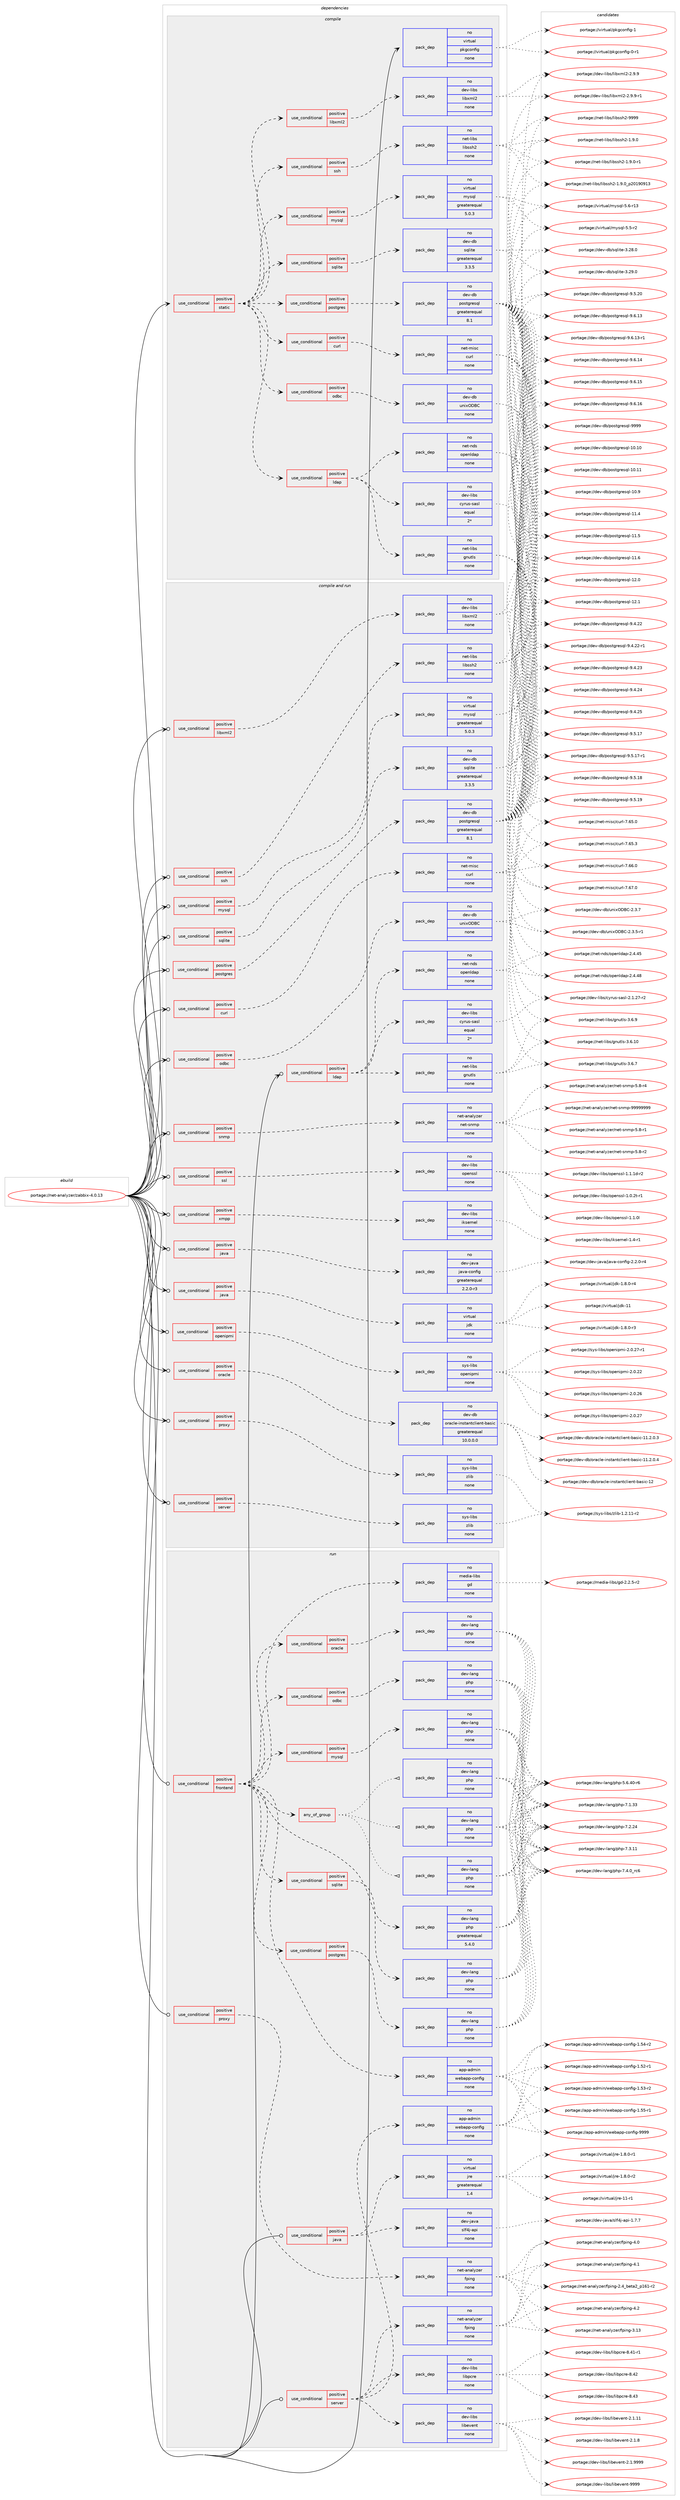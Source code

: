 digraph prolog {

# *************
# Graph options
# *************

newrank=true;
concentrate=true;
compound=true;
graph [rankdir=LR,fontname=Helvetica,fontsize=10,ranksep=1.5];#, ranksep=2.5, nodesep=0.2];
edge  [arrowhead=vee];
node  [fontname=Helvetica,fontsize=10];

# **********
# The ebuild
# **********

subgraph cluster_leftcol {
color=gray;
rank=same;
label=<<i>ebuild</i>>;
id [label="portage://net-analyzer/zabbix-4.0.13", color=red, width=4, href="../net-analyzer/zabbix-4.0.13.svg"];
}

# ****************
# The dependencies
# ****************

subgraph cluster_midcol {
color=gray;
label=<<i>dependencies</i>>;
subgraph cluster_compile {
fillcolor="#eeeeee";
style=filled;
label=<<i>compile</i>>;
subgraph cond87301 {
dependency349952 [label=<<TABLE BORDER="0" CELLBORDER="1" CELLSPACING="0" CELLPADDING="4"><TR><TD ROWSPAN="3" CELLPADDING="10">use_conditional</TD></TR><TR><TD>positive</TD></TR><TR><TD>static</TD></TR></TABLE>>, shape=none, color=red];
subgraph cond87302 {
dependency349953 [label=<<TABLE BORDER="0" CELLBORDER="1" CELLSPACING="0" CELLPADDING="4"><TR><TD ROWSPAN="3" CELLPADDING="10">use_conditional</TD></TR><TR><TD>positive</TD></TR><TR><TD>ldap</TD></TR></TABLE>>, shape=none, color=red];
subgraph pack256873 {
dependency349954 [label=<<TABLE BORDER="0" CELLBORDER="1" CELLSPACING="0" CELLPADDING="4" WIDTH="220"><TR><TD ROWSPAN="6" CELLPADDING="30">pack_dep</TD></TR><TR><TD WIDTH="110">no</TD></TR><TR><TD>net-nds</TD></TR><TR><TD>openldap</TD></TR><TR><TD>none</TD></TR><TR><TD></TD></TR></TABLE>>, shape=none, color=blue];
}
dependency349953:e -> dependency349954:w [weight=20,style="dashed",arrowhead="vee"];
subgraph pack256874 {
dependency349955 [label=<<TABLE BORDER="0" CELLBORDER="1" CELLSPACING="0" CELLPADDING="4" WIDTH="220"><TR><TD ROWSPAN="6" CELLPADDING="30">pack_dep</TD></TR><TR><TD WIDTH="110">no</TD></TR><TR><TD>dev-libs</TD></TR><TR><TD>cyrus-sasl</TD></TR><TR><TD>equal</TD></TR><TR><TD>2*</TD></TR></TABLE>>, shape=none, color=blue];
}
dependency349953:e -> dependency349955:w [weight=20,style="dashed",arrowhead="vee"];
subgraph pack256875 {
dependency349956 [label=<<TABLE BORDER="0" CELLBORDER="1" CELLSPACING="0" CELLPADDING="4" WIDTH="220"><TR><TD ROWSPAN="6" CELLPADDING="30">pack_dep</TD></TR><TR><TD WIDTH="110">no</TD></TR><TR><TD>net-libs</TD></TR><TR><TD>gnutls</TD></TR><TR><TD>none</TD></TR><TR><TD></TD></TR></TABLE>>, shape=none, color=blue];
}
dependency349953:e -> dependency349956:w [weight=20,style="dashed",arrowhead="vee"];
}
dependency349952:e -> dependency349953:w [weight=20,style="dashed",arrowhead="vee"];
subgraph cond87303 {
dependency349957 [label=<<TABLE BORDER="0" CELLBORDER="1" CELLSPACING="0" CELLPADDING="4"><TR><TD ROWSPAN="3" CELLPADDING="10">use_conditional</TD></TR><TR><TD>positive</TD></TR><TR><TD>mysql</TD></TR></TABLE>>, shape=none, color=red];
subgraph pack256876 {
dependency349958 [label=<<TABLE BORDER="0" CELLBORDER="1" CELLSPACING="0" CELLPADDING="4" WIDTH="220"><TR><TD ROWSPAN="6" CELLPADDING="30">pack_dep</TD></TR><TR><TD WIDTH="110">no</TD></TR><TR><TD>virtual</TD></TR><TR><TD>mysql</TD></TR><TR><TD>greaterequal</TD></TR><TR><TD>5.0.3</TD></TR></TABLE>>, shape=none, color=blue];
}
dependency349957:e -> dependency349958:w [weight=20,style="dashed",arrowhead="vee"];
}
dependency349952:e -> dependency349957:w [weight=20,style="dashed",arrowhead="vee"];
subgraph cond87304 {
dependency349959 [label=<<TABLE BORDER="0" CELLBORDER="1" CELLSPACING="0" CELLPADDING="4"><TR><TD ROWSPAN="3" CELLPADDING="10">use_conditional</TD></TR><TR><TD>positive</TD></TR><TR><TD>sqlite</TD></TR></TABLE>>, shape=none, color=red];
subgraph pack256877 {
dependency349960 [label=<<TABLE BORDER="0" CELLBORDER="1" CELLSPACING="0" CELLPADDING="4" WIDTH="220"><TR><TD ROWSPAN="6" CELLPADDING="30">pack_dep</TD></TR><TR><TD WIDTH="110">no</TD></TR><TR><TD>dev-db</TD></TR><TR><TD>sqlite</TD></TR><TR><TD>greaterequal</TD></TR><TR><TD>3.3.5</TD></TR></TABLE>>, shape=none, color=blue];
}
dependency349959:e -> dependency349960:w [weight=20,style="dashed",arrowhead="vee"];
}
dependency349952:e -> dependency349959:w [weight=20,style="dashed",arrowhead="vee"];
subgraph cond87305 {
dependency349961 [label=<<TABLE BORDER="0" CELLBORDER="1" CELLSPACING="0" CELLPADDING="4"><TR><TD ROWSPAN="3" CELLPADDING="10">use_conditional</TD></TR><TR><TD>positive</TD></TR><TR><TD>postgres</TD></TR></TABLE>>, shape=none, color=red];
subgraph pack256878 {
dependency349962 [label=<<TABLE BORDER="0" CELLBORDER="1" CELLSPACING="0" CELLPADDING="4" WIDTH="220"><TR><TD ROWSPAN="6" CELLPADDING="30">pack_dep</TD></TR><TR><TD WIDTH="110">no</TD></TR><TR><TD>dev-db</TD></TR><TR><TD>postgresql</TD></TR><TR><TD>greaterequal</TD></TR><TR><TD>8.1</TD></TR></TABLE>>, shape=none, color=blue];
}
dependency349961:e -> dependency349962:w [weight=20,style="dashed",arrowhead="vee"];
}
dependency349952:e -> dependency349961:w [weight=20,style="dashed",arrowhead="vee"];
subgraph cond87306 {
dependency349963 [label=<<TABLE BORDER="0" CELLBORDER="1" CELLSPACING="0" CELLPADDING="4"><TR><TD ROWSPAN="3" CELLPADDING="10">use_conditional</TD></TR><TR><TD>positive</TD></TR><TR><TD>libxml2</TD></TR></TABLE>>, shape=none, color=red];
subgraph pack256879 {
dependency349964 [label=<<TABLE BORDER="0" CELLBORDER="1" CELLSPACING="0" CELLPADDING="4" WIDTH="220"><TR><TD ROWSPAN="6" CELLPADDING="30">pack_dep</TD></TR><TR><TD WIDTH="110">no</TD></TR><TR><TD>dev-libs</TD></TR><TR><TD>libxml2</TD></TR><TR><TD>none</TD></TR><TR><TD></TD></TR></TABLE>>, shape=none, color=blue];
}
dependency349963:e -> dependency349964:w [weight=20,style="dashed",arrowhead="vee"];
}
dependency349952:e -> dependency349963:w [weight=20,style="dashed",arrowhead="vee"];
subgraph cond87307 {
dependency349965 [label=<<TABLE BORDER="0" CELLBORDER="1" CELLSPACING="0" CELLPADDING="4"><TR><TD ROWSPAN="3" CELLPADDING="10">use_conditional</TD></TR><TR><TD>positive</TD></TR><TR><TD>curl</TD></TR></TABLE>>, shape=none, color=red];
subgraph pack256880 {
dependency349966 [label=<<TABLE BORDER="0" CELLBORDER="1" CELLSPACING="0" CELLPADDING="4" WIDTH="220"><TR><TD ROWSPAN="6" CELLPADDING="30">pack_dep</TD></TR><TR><TD WIDTH="110">no</TD></TR><TR><TD>net-misc</TD></TR><TR><TD>curl</TD></TR><TR><TD>none</TD></TR><TR><TD></TD></TR></TABLE>>, shape=none, color=blue];
}
dependency349965:e -> dependency349966:w [weight=20,style="dashed",arrowhead="vee"];
}
dependency349952:e -> dependency349965:w [weight=20,style="dashed",arrowhead="vee"];
subgraph cond87308 {
dependency349967 [label=<<TABLE BORDER="0" CELLBORDER="1" CELLSPACING="0" CELLPADDING="4"><TR><TD ROWSPAN="3" CELLPADDING="10">use_conditional</TD></TR><TR><TD>positive</TD></TR><TR><TD>ssh</TD></TR></TABLE>>, shape=none, color=red];
subgraph pack256881 {
dependency349968 [label=<<TABLE BORDER="0" CELLBORDER="1" CELLSPACING="0" CELLPADDING="4" WIDTH="220"><TR><TD ROWSPAN="6" CELLPADDING="30">pack_dep</TD></TR><TR><TD WIDTH="110">no</TD></TR><TR><TD>net-libs</TD></TR><TR><TD>libssh2</TD></TR><TR><TD>none</TD></TR><TR><TD></TD></TR></TABLE>>, shape=none, color=blue];
}
dependency349967:e -> dependency349968:w [weight=20,style="dashed",arrowhead="vee"];
}
dependency349952:e -> dependency349967:w [weight=20,style="dashed",arrowhead="vee"];
subgraph cond87309 {
dependency349969 [label=<<TABLE BORDER="0" CELLBORDER="1" CELLSPACING="0" CELLPADDING="4"><TR><TD ROWSPAN="3" CELLPADDING="10">use_conditional</TD></TR><TR><TD>positive</TD></TR><TR><TD>odbc</TD></TR></TABLE>>, shape=none, color=red];
subgraph pack256882 {
dependency349970 [label=<<TABLE BORDER="0" CELLBORDER="1" CELLSPACING="0" CELLPADDING="4" WIDTH="220"><TR><TD ROWSPAN="6" CELLPADDING="30">pack_dep</TD></TR><TR><TD WIDTH="110">no</TD></TR><TR><TD>dev-db</TD></TR><TR><TD>unixODBC</TD></TR><TR><TD>none</TD></TR><TR><TD></TD></TR></TABLE>>, shape=none, color=blue];
}
dependency349969:e -> dependency349970:w [weight=20,style="dashed",arrowhead="vee"];
}
dependency349952:e -> dependency349969:w [weight=20,style="dashed",arrowhead="vee"];
}
id:e -> dependency349952:w [weight=20,style="solid",arrowhead="vee"];
subgraph pack256883 {
dependency349971 [label=<<TABLE BORDER="0" CELLBORDER="1" CELLSPACING="0" CELLPADDING="4" WIDTH="220"><TR><TD ROWSPAN="6" CELLPADDING="30">pack_dep</TD></TR><TR><TD WIDTH="110">no</TD></TR><TR><TD>virtual</TD></TR><TR><TD>pkgconfig</TD></TR><TR><TD>none</TD></TR><TR><TD></TD></TR></TABLE>>, shape=none, color=blue];
}
id:e -> dependency349971:w [weight=20,style="solid",arrowhead="vee"];
}
subgraph cluster_compileandrun {
fillcolor="#eeeeee";
style=filled;
label=<<i>compile and run</i>>;
subgraph cond87310 {
dependency349972 [label=<<TABLE BORDER="0" CELLBORDER="1" CELLSPACING="0" CELLPADDING="4"><TR><TD ROWSPAN="3" CELLPADDING="10">use_conditional</TD></TR><TR><TD>positive</TD></TR><TR><TD>curl</TD></TR></TABLE>>, shape=none, color=red];
subgraph pack256884 {
dependency349973 [label=<<TABLE BORDER="0" CELLBORDER="1" CELLSPACING="0" CELLPADDING="4" WIDTH="220"><TR><TD ROWSPAN="6" CELLPADDING="30">pack_dep</TD></TR><TR><TD WIDTH="110">no</TD></TR><TR><TD>net-misc</TD></TR><TR><TD>curl</TD></TR><TR><TD>none</TD></TR><TR><TD></TD></TR></TABLE>>, shape=none, color=blue];
}
dependency349972:e -> dependency349973:w [weight=20,style="dashed",arrowhead="vee"];
}
id:e -> dependency349972:w [weight=20,style="solid",arrowhead="odotvee"];
subgraph cond87311 {
dependency349974 [label=<<TABLE BORDER="0" CELLBORDER="1" CELLSPACING="0" CELLPADDING="4"><TR><TD ROWSPAN="3" CELLPADDING="10">use_conditional</TD></TR><TR><TD>positive</TD></TR><TR><TD>java</TD></TR></TABLE>>, shape=none, color=red];
subgraph pack256885 {
dependency349975 [label=<<TABLE BORDER="0" CELLBORDER="1" CELLSPACING="0" CELLPADDING="4" WIDTH="220"><TR><TD ROWSPAN="6" CELLPADDING="30">pack_dep</TD></TR><TR><TD WIDTH="110">no</TD></TR><TR><TD>dev-java</TD></TR><TR><TD>java-config</TD></TR><TR><TD>greaterequal</TD></TR><TR><TD>2.2.0-r3</TD></TR></TABLE>>, shape=none, color=blue];
}
dependency349974:e -> dependency349975:w [weight=20,style="dashed",arrowhead="vee"];
}
id:e -> dependency349974:w [weight=20,style="solid",arrowhead="odotvee"];
subgraph cond87312 {
dependency349976 [label=<<TABLE BORDER="0" CELLBORDER="1" CELLSPACING="0" CELLPADDING="4"><TR><TD ROWSPAN="3" CELLPADDING="10">use_conditional</TD></TR><TR><TD>positive</TD></TR><TR><TD>java</TD></TR></TABLE>>, shape=none, color=red];
subgraph pack256886 {
dependency349977 [label=<<TABLE BORDER="0" CELLBORDER="1" CELLSPACING="0" CELLPADDING="4" WIDTH="220"><TR><TD ROWSPAN="6" CELLPADDING="30">pack_dep</TD></TR><TR><TD WIDTH="110">no</TD></TR><TR><TD>virtual</TD></TR><TR><TD>jdk</TD></TR><TR><TD>none</TD></TR><TR><TD></TD></TR></TABLE>>, shape=none, color=blue];
}
dependency349976:e -> dependency349977:w [weight=20,style="dashed",arrowhead="vee"];
}
id:e -> dependency349976:w [weight=20,style="solid",arrowhead="odotvee"];
subgraph cond87313 {
dependency349978 [label=<<TABLE BORDER="0" CELLBORDER="1" CELLSPACING="0" CELLPADDING="4"><TR><TD ROWSPAN="3" CELLPADDING="10">use_conditional</TD></TR><TR><TD>positive</TD></TR><TR><TD>ldap</TD></TR></TABLE>>, shape=none, color=red];
subgraph pack256887 {
dependency349979 [label=<<TABLE BORDER="0" CELLBORDER="1" CELLSPACING="0" CELLPADDING="4" WIDTH="220"><TR><TD ROWSPAN="6" CELLPADDING="30">pack_dep</TD></TR><TR><TD WIDTH="110">no</TD></TR><TR><TD>net-nds</TD></TR><TR><TD>openldap</TD></TR><TR><TD>none</TD></TR><TR><TD></TD></TR></TABLE>>, shape=none, color=blue];
}
dependency349978:e -> dependency349979:w [weight=20,style="dashed",arrowhead="vee"];
subgraph pack256888 {
dependency349980 [label=<<TABLE BORDER="0" CELLBORDER="1" CELLSPACING="0" CELLPADDING="4" WIDTH="220"><TR><TD ROWSPAN="6" CELLPADDING="30">pack_dep</TD></TR><TR><TD WIDTH="110">no</TD></TR><TR><TD>dev-libs</TD></TR><TR><TD>cyrus-sasl</TD></TR><TR><TD>equal</TD></TR><TR><TD>2*</TD></TR></TABLE>>, shape=none, color=blue];
}
dependency349978:e -> dependency349980:w [weight=20,style="dashed",arrowhead="vee"];
subgraph pack256889 {
dependency349981 [label=<<TABLE BORDER="0" CELLBORDER="1" CELLSPACING="0" CELLPADDING="4" WIDTH="220"><TR><TD ROWSPAN="6" CELLPADDING="30">pack_dep</TD></TR><TR><TD WIDTH="110">no</TD></TR><TR><TD>net-libs</TD></TR><TR><TD>gnutls</TD></TR><TR><TD>none</TD></TR><TR><TD></TD></TR></TABLE>>, shape=none, color=blue];
}
dependency349978:e -> dependency349981:w [weight=20,style="dashed",arrowhead="vee"];
}
id:e -> dependency349978:w [weight=20,style="solid",arrowhead="odotvee"];
subgraph cond87314 {
dependency349982 [label=<<TABLE BORDER="0" CELLBORDER="1" CELLSPACING="0" CELLPADDING="4"><TR><TD ROWSPAN="3" CELLPADDING="10">use_conditional</TD></TR><TR><TD>positive</TD></TR><TR><TD>libxml2</TD></TR></TABLE>>, shape=none, color=red];
subgraph pack256890 {
dependency349983 [label=<<TABLE BORDER="0" CELLBORDER="1" CELLSPACING="0" CELLPADDING="4" WIDTH="220"><TR><TD ROWSPAN="6" CELLPADDING="30">pack_dep</TD></TR><TR><TD WIDTH="110">no</TD></TR><TR><TD>dev-libs</TD></TR><TR><TD>libxml2</TD></TR><TR><TD>none</TD></TR><TR><TD></TD></TR></TABLE>>, shape=none, color=blue];
}
dependency349982:e -> dependency349983:w [weight=20,style="dashed",arrowhead="vee"];
}
id:e -> dependency349982:w [weight=20,style="solid",arrowhead="odotvee"];
subgraph cond87315 {
dependency349984 [label=<<TABLE BORDER="0" CELLBORDER="1" CELLSPACING="0" CELLPADDING="4"><TR><TD ROWSPAN="3" CELLPADDING="10">use_conditional</TD></TR><TR><TD>positive</TD></TR><TR><TD>mysql</TD></TR></TABLE>>, shape=none, color=red];
subgraph pack256891 {
dependency349985 [label=<<TABLE BORDER="0" CELLBORDER="1" CELLSPACING="0" CELLPADDING="4" WIDTH="220"><TR><TD ROWSPAN="6" CELLPADDING="30">pack_dep</TD></TR><TR><TD WIDTH="110">no</TD></TR><TR><TD>virtual</TD></TR><TR><TD>mysql</TD></TR><TR><TD>greaterequal</TD></TR><TR><TD>5.0.3</TD></TR></TABLE>>, shape=none, color=blue];
}
dependency349984:e -> dependency349985:w [weight=20,style="dashed",arrowhead="vee"];
}
id:e -> dependency349984:w [weight=20,style="solid",arrowhead="odotvee"];
subgraph cond87316 {
dependency349986 [label=<<TABLE BORDER="0" CELLBORDER="1" CELLSPACING="0" CELLPADDING="4"><TR><TD ROWSPAN="3" CELLPADDING="10">use_conditional</TD></TR><TR><TD>positive</TD></TR><TR><TD>odbc</TD></TR></TABLE>>, shape=none, color=red];
subgraph pack256892 {
dependency349987 [label=<<TABLE BORDER="0" CELLBORDER="1" CELLSPACING="0" CELLPADDING="4" WIDTH="220"><TR><TD ROWSPAN="6" CELLPADDING="30">pack_dep</TD></TR><TR><TD WIDTH="110">no</TD></TR><TR><TD>dev-db</TD></TR><TR><TD>unixODBC</TD></TR><TR><TD>none</TD></TR><TR><TD></TD></TR></TABLE>>, shape=none, color=blue];
}
dependency349986:e -> dependency349987:w [weight=20,style="dashed",arrowhead="vee"];
}
id:e -> dependency349986:w [weight=20,style="solid",arrowhead="odotvee"];
subgraph cond87317 {
dependency349988 [label=<<TABLE BORDER="0" CELLBORDER="1" CELLSPACING="0" CELLPADDING="4"><TR><TD ROWSPAN="3" CELLPADDING="10">use_conditional</TD></TR><TR><TD>positive</TD></TR><TR><TD>openipmi</TD></TR></TABLE>>, shape=none, color=red];
subgraph pack256893 {
dependency349989 [label=<<TABLE BORDER="0" CELLBORDER="1" CELLSPACING="0" CELLPADDING="4" WIDTH="220"><TR><TD ROWSPAN="6" CELLPADDING="30">pack_dep</TD></TR><TR><TD WIDTH="110">no</TD></TR><TR><TD>sys-libs</TD></TR><TR><TD>openipmi</TD></TR><TR><TD>none</TD></TR><TR><TD></TD></TR></TABLE>>, shape=none, color=blue];
}
dependency349988:e -> dependency349989:w [weight=20,style="dashed",arrowhead="vee"];
}
id:e -> dependency349988:w [weight=20,style="solid",arrowhead="odotvee"];
subgraph cond87318 {
dependency349990 [label=<<TABLE BORDER="0" CELLBORDER="1" CELLSPACING="0" CELLPADDING="4"><TR><TD ROWSPAN="3" CELLPADDING="10">use_conditional</TD></TR><TR><TD>positive</TD></TR><TR><TD>oracle</TD></TR></TABLE>>, shape=none, color=red];
subgraph pack256894 {
dependency349991 [label=<<TABLE BORDER="0" CELLBORDER="1" CELLSPACING="0" CELLPADDING="4" WIDTH="220"><TR><TD ROWSPAN="6" CELLPADDING="30">pack_dep</TD></TR><TR><TD WIDTH="110">no</TD></TR><TR><TD>dev-db</TD></TR><TR><TD>oracle-instantclient-basic</TD></TR><TR><TD>greaterequal</TD></TR><TR><TD>10.0.0.0</TD></TR></TABLE>>, shape=none, color=blue];
}
dependency349990:e -> dependency349991:w [weight=20,style="dashed",arrowhead="vee"];
}
id:e -> dependency349990:w [weight=20,style="solid",arrowhead="odotvee"];
subgraph cond87319 {
dependency349992 [label=<<TABLE BORDER="0" CELLBORDER="1" CELLSPACING="0" CELLPADDING="4"><TR><TD ROWSPAN="3" CELLPADDING="10">use_conditional</TD></TR><TR><TD>positive</TD></TR><TR><TD>postgres</TD></TR></TABLE>>, shape=none, color=red];
subgraph pack256895 {
dependency349993 [label=<<TABLE BORDER="0" CELLBORDER="1" CELLSPACING="0" CELLPADDING="4" WIDTH="220"><TR><TD ROWSPAN="6" CELLPADDING="30">pack_dep</TD></TR><TR><TD WIDTH="110">no</TD></TR><TR><TD>dev-db</TD></TR><TR><TD>postgresql</TD></TR><TR><TD>greaterequal</TD></TR><TR><TD>8.1</TD></TR></TABLE>>, shape=none, color=blue];
}
dependency349992:e -> dependency349993:w [weight=20,style="dashed",arrowhead="vee"];
}
id:e -> dependency349992:w [weight=20,style="solid",arrowhead="odotvee"];
subgraph cond87320 {
dependency349994 [label=<<TABLE BORDER="0" CELLBORDER="1" CELLSPACING="0" CELLPADDING="4"><TR><TD ROWSPAN="3" CELLPADDING="10">use_conditional</TD></TR><TR><TD>positive</TD></TR><TR><TD>proxy</TD></TR></TABLE>>, shape=none, color=red];
subgraph pack256896 {
dependency349995 [label=<<TABLE BORDER="0" CELLBORDER="1" CELLSPACING="0" CELLPADDING="4" WIDTH="220"><TR><TD ROWSPAN="6" CELLPADDING="30">pack_dep</TD></TR><TR><TD WIDTH="110">no</TD></TR><TR><TD>sys-libs</TD></TR><TR><TD>zlib</TD></TR><TR><TD>none</TD></TR><TR><TD></TD></TR></TABLE>>, shape=none, color=blue];
}
dependency349994:e -> dependency349995:w [weight=20,style="dashed",arrowhead="vee"];
}
id:e -> dependency349994:w [weight=20,style="solid",arrowhead="odotvee"];
subgraph cond87321 {
dependency349996 [label=<<TABLE BORDER="0" CELLBORDER="1" CELLSPACING="0" CELLPADDING="4"><TR><TD ROWSPAN="3" CELLPADDING="10">use_conditional</TD></TR><TR><TD>positive</TD></TR><TR><TD>server</TD></TR></TABLE>>, shape=none, color=red];
subgraph pack256897 {
dependency349997 [label=<<TABLE BORDER="0" CELLBORDER="1" CELLSPACING="0" CELLPADDING="4" WIDTH="220"><TR><TD ROWSPAN="6" CELLPADDING="30">pack_dep</TD></TR><TR><TD WIDTH="110">no</TD></TR><TR><TD>sys-libs</TD></TR><TR><TD>zlib</TD></TR><TR><TD>none</TD></TR><TR><TD></TD></TR></TABLE>>, shape=none, color=blue];
}
dependency349996:e -> dependency349997:w [weight=20,style="dashed",arrowhead="vee"];
}
id:e -> dependency349996:w [weight=20,style="solid",arrowhead="odotvee"];
subgraph cond87322 {
dependency349998 [label=<<TABLE BORDER="0" CELLBORDER="1" CELLSPACING="0" CELLPADDING="4"><TR><TD ROWSPAN="3" CELLPADDING="10">use_conditional</TD></TR><TR><TD>positive</TD></TR><TR><TD>snmp</TD></TR></TABLE>>, shape=none, color=red];
subgraph pack256898 {
dependency349999 [label=<<TABLE BORDER="0" CELLBORDER="1" CELLSPACING="0" CELLPADDING="4" WIDTH="220"><TR><TD ROWSPAN="6" CELLPADDING="30">pack_dep</TD></TR><TR><TD WIDTH="110">no</TD></TR><TR><TD>net-analyzer</TD></TR><TR><TD>net-snmp</TD></TR><TR><TD>none</TD></TR><TR><TD></TD></TR></TABLE>>, shape=none, color=blue];
}
dependency349998:e -> dependency349999:w [weight=20,style="dashed",arrowhead="vee"];
}
id:e -> dependency349998:w [weight=20,style="solid",arrowhead="odotvee"];
subgraph cond87323 {
dependency350000 [label=<<TABLE BORDER="0" CELLBORDER="1" CELLSPACING="0" CELLPADDING="4"><TR><TD ROWSPAN="3" CELLPADDING="10">use_conditional</TD></TR><TR><TD>positive</TD></TR><TR><TD>sqlite</TD></TR></TABLE>>, shape=none, color=red];
subgraph pack256899 {
dependency350001 [label=<<TABLE BORDER="0" CELLBORDER="1" CELLSPACING="0" CELLPADDING="4" WIDTH="220"><TR><TD ROWSPAN="6" CELLPADDING="30">pack_dep</TD></TR><TR><TD WIDTH="110">no</TD></TR><TR><TD>dev-db</TD></TR><TR><TD>sqlite</TD></TR><TR><TD>greaterequal</TD></TR><TR><TD>3.3.5</TD></TR></TABLE>>, shape=none, color=blue];
}
dependency350000:e -> dependency350001:w [weight=20,style="dashed",arrowhead="vee"];
}
id:e -> dependency350000:w [weight=20,style="solid",arrowhead="odotvee"];
subgraph cond87324 {
dependency350002 [label=<<TABLE BORDER="0" CELLBORDER="1" CELLSPACING="0" CELLPADDING="4"><TR><TD ROWSPAN="3" CELLPADDING="10">use_conditional</TD></TR><TR><TD>positive</TD></TR><TR><TD>ssh</TD></TR></TABLE>>, shape=none, color=red];
subgraph pack256900 {
dependency350003 [label=<<TABLE BORDER="0" CELLBORDER="1" CELLSPACING="0" CELLPADDING="4" WIDTH="220"><TR><TD ROWSPAN="6" CELLPADDING="30">pack_dep</TD></TR><TR><TD WIDTH="110">no</TD></TR><TR><TD>net-libs</TD></TR><TR><TD>libssh2</TD></TR><TR><TD>none</TD></TR><TR><TD></TD></TR></TABLE>>, shape=none, color=blue];
}
dependency350002:e -> dependency350003:w [weight=20,style="dashed",arrowhead="vee"];
}
id:e -> dependency350002:w [weight=20,style="solid",arrowhead="odotvee"];
subgraph cond87325 {
dependency350004 [label=<<TABLE BORDER="0" CELLBORDER="1" CELLSPACING="0" CELLPADDING="4"><TR><TD ROWSPAN="3" CELLPADDING="10">use_conditional</TD></TR><TR><TD>positive</TD></TR><TR><TD>ssl</TD></TR></TABLE>>, shape=none, color=red];
subgraph pack256901 {
dependency350005 [label=<<TABLE BORDER="0" CELLBORDER="1" CELLSPACING="0" CELLPADDING="4" WIDTH="220"><TR><TD ROWSPAN="6" CELLPADDING="30">pack_dep</TD></TR><TR><TD WIDTH="110">no</TD></TR><TR><TD>dev-libs</TD></TR><TR><TD>openssl</TD></TR><TR><TD>none</TD></TR><TR><TD></TD></TR></TABLE>>, shape=none, color=blue];
}
dependency350004:e -> dependency350005:w [weight=20,style="dashed",arrowhead="vee"];
}
id:e -> dependency350004:w [weight=20,style="solid",arrowhead="odotvee"];
subgraph cond87326 {
dependency350006 [label=<<TABLE BORDER="0" CELLBORDER="1" CELLSPACING="0" CELLPADDING="4"><TR><TD ROWSPAN="3" CELLPADDING="10">use_conditional</TD></TR><TR><TD>positive</TD></TR><TR><TD>xmpp</TD></TR></TABLE>>, shape=none, color=red];
subgraph pack256902 {
dependency350007 [label=<<TABLE BORDER="0" CELLBORDER="1" CELLSPACING="0" CELLPADDING="4" WIDTH="220"><TR><TD ROWSPAN="6" CELLPADDING="30">pack_dep</TD></TR><TR><TD WIDTH="110">no</TD></TR><TR><TD>dev-libs</TD></TR><TR><TD>iksemel</TD></TR><TR><TD>none</TD></TR><TR><TD></TD></TR></TABLE>>, shape=none, color=blue];
}
dependency350006:e -> dependency350007:w [weight=20,style="dashed",arrowhead="vee"];
}
id:e -> dependency350006:w [weight=20,style="solid",arrowhead="odotvee"];
}
subgraph cluster_run {
fillcolor="#eeeeee";
style=filled;
label=<<i>run</i>>;
subgraph cond87327 {
dependency350008 [label=<<TABLE BORDER="0" CELLBORDER="1" CELLSPACING="0" CELLPADDING="4"><TR><TD ROWSPAN="3" CELLPADDING="10">use_conditional</TD></TR><TR><TD>positive</TD></TR><TR><TD>frontend</TD></TR></TABLE>>, shape=none, color=red];
subgraph pack256903 {
dependency350009 [label=<<TABLE BORDER="0" CELLBORDER="1" CELLSPACING="0" CELLPADDING="4" WIDTH="220"><TR><TD ROWSPAN="6" CELLPADDING="30">pack_dep</TD></TR><TR><TD WIDTH="110">no</TD></TR><TR><TD>dev-lang</TD></TR><TR><TD>php</TD></TR><TR><TD>greaterequal</TD></TR><TR><TD>5.4.0</TD></TR></TABLE>>, shape=none, color=blue];
}
dependency350008:e -> dependency350009:w [weight=20,style="dashed",arrowhead="vee"];
subgraph any5633 {
dependency350010 [label=<<TABLE BORDER="0" CELLBORDER="1" CELLSPACING="0" CELLPADDING="4"><TR><TD CELLPADDING="10">any_of_group</TD></TR></TABLE>>, shape=none, color=red];subgraph pack256904 {
dependency350011 [label=<<TABLE BORDER="0" CELLBORDER="1" CELLSPACING="0" CELLPADDING="4" WIDTH="220"><TR><TD ROWSPAN="6" CELLPADDING="30">pack_dep</TD></TR><TR><TD WIDTH="110">no</TD></TR><TR><TD>dev-lang</TD></TR><TR><TD>php</TD></TR><TR><TD>none</TD></TR><TR><TD></TD></TR></TABLE>>, shape=none, color=blue];
}
dependency350010:e -> dependency350011:w [weight=20,style="dotted",arrowhead="oinv"];
subgraph pack256905 {
dependency350012 [label=<<TABLE BORDER="0" CELLBORDER="1" CELLSPACING="0" CELLPADDING="4" WIDTH="220"><TR><TD ROWSPAN="6" CELLPADDING="30">pack_dep</TD></TR><TR><TD WIDTH="110">no</TD></TR><TR><TD>dev-lang</TD></TR><TR><TD>php</TD></TR><TR><TD>none</TD></TR><TR><TD></TD></TR></TABLE>>, shape=none, color=blue];
}
dependency350010:e -> dependency350012:w [weight=20,style="dotted",arrowhead="oinv"];
subgraph pack256906 {
dependency350013 [label=<<TABLE BORDER="0" CELLBORDER="1" CELLSPACING="0" CELLPADDING="4" WIDTH="220"><TR><TD ROWSPAN="6" CELLPADDING="30">pack_dep</TD></TR><TR><TD WIDTH="110">no</TD></TR><TR><TD>dev-lang</TD></TR><TR><TD>php</TD></TR><TR><TD>none</TD></TR><TR><TD></TD></TR></TABLE>>, shape=none, color=blue];
}
dependency350010:e -> dependency350013:w [weight=20,style="dotted",arrowhead="oinv"];
}
dependency350008:e -> dependency350010:w [weight=20,style="dashed",arrowhead="vee"];
subgraph cond87328 {
dependency350014 [label=<<TABLE BORDER="0" CELLBORDER="1" CELLSPACING="0" CELLPADDING="4"><TR><TD ROWSPAN="3" CELLPADDING="10">use_conditional</TD></TR><TR><TD>positive</TD></TR><TR><TD>mysql</TD></TR></TABLE>>, shape=none, color=red];
subgraph pack256907 {
dependency350015 [label=<<TABLE BORDER="0" CELLBORDER="1" CELLSPACING="0" CELLPADDING="4" WIDTH="220"><TR><TD ROWSPAN="6" CELLPADDING="30">pack_dep</TD></TR><TR><TD WIDTH="110">no</TD></TR><TR><TD>dev-lang</TD></TR><TR><TD>php</TD></TR><TR><TD>none</TD></TR><TR><TD></TD></TR></TABLE>>, shape=none, color=blue];
}
dependency350014:e -> dependency350015:w [weight=20,style="dashed",arrowhead="vee"];
}
dependency350008:e -> dependency350014:w [weight=20,style="dashed",arrowhead="vee"];
subgraph cond87329 {
dependency350016 [label=<<TABLE BORDER="0" CELLBORDER="1" CELLSPACING="0" CELLPADDING="4"><TR><TD ROWSPAN="3" CELLPADDING="10">use_conditional</TD></TR><TR><TD>positive</TD></TR><TR><TD>odbc</TD></TR></TABLE>>, shape=none, color=red];
subgraph pack256908 {
dependency350017 [label=<<TABLE BORDER="0" CELLBORDER="1" CELLSPACING="0" CELLPADDING="4" WIDTH="220"><TR><TD ROWSPAN="6" CELLPADDING="30">pack_dep</TD></TR><TR><TD WIDTH="110">no</TD></TR><TR><TD>dev-lang</TD></TR><TR><TD>php</TD></TR><TR><TD>none</TD></TR><TR><TD></TD></TR></TABLE>>, shape=none, color=blue];
}
dependency350016:e -> dependency350017:w [weight=20,style="dashed",arrowhead="vee"];
}
dependency350008:e -> dependency350016:w [weight=20,style="dashed",arrowhead="vee"];
subgraph cond87330 {
dependency350018 [label=<<TABLE BORDER="0" CELLBORDER="1" CELLSPACING="0" CELLPADDING="4"><TR><TD ROWSPAN="3" CELLPADDING="10">use_conditional</TD></TR><TR><TD>positive</TD></TR><TR><TD>oracle</TD></TR></TABLE>>, shape=none, color=red];
subgraph pack256909 {
dependency350019 [label=<<TABLE BORDER="0" CELLBORDER="1" CELLSPACING="0" CELLPADDING="4" WIDTH="220"><TR><TD ROWSPAN="6" CELLPADDING="30">pack_dep</TD></TR><TR><TD WIDTH="110">no</TD></TR><TR><TD>dev-lang</TD></TR><TR><TD>php</TD></TR><TR><TD>none</TD></TR><TR><TD></TD></TR></TABLE>>, shape=none, color=blue];
}
dependency350018:e -> dependency350019:w [weight=20,style="dashed",arrowhead="vee"];
}
dependency350008:e -> dependency350018:w [weight=20,style="dashed",arrowhead="vee"];
subgraph cond87331 {
dependency350020 [label=<<TABLE BORDER="0" CELLBORDER="1" CELLSPACING="0" CELLPADDING="4"><TR><TD ROWSPAN="3" CELLPADDING="10">use_conditional</TD></TR><TR><TD>positive</TD></TR><TR><TD>postgres</TD></TR></TABLE>>, shape=none, color=red];
subgraph pack256910 {
dependency350021 [label=<<TABLE BORDER="0" CELLBORDER="1" CELLSPACING="0" CELLPADDING="4" WIDTH="220"><TR><TD ROWSPAN="6" CELLPADDING="30">pack_dep</TD></TR><TR><TD WIDTH="110">no</TD></TR><TR><TD>dev-lang</TD></TR><TR><TD>php</TD></TR><TR><TD>none</TD></TR><TR><TD></TD></TR></TABLE>>, shape=none, color=blue];
}
dependency350020:e -> dependency350021:w [weight=20,style="dashed",arrowhead="vee"];
}
dependency350008:e -> dependency350020:w [weight=20,style="dashed",arrowhead="vee"];
subgraph cond87332 {
dependency350022 [label=<<TABLE BORDER="0" CELLBORDER="1" CELLSPACING="0" CELLPADDING="4"><TR><TD ROWSPAN="3" CELLPADDING="10">use_conditional</TD></TR><TR><TD>positive</TD></TR><TR><TD>sqlite</TD></TR></TABLE>>, shape=none, color=red];
subgraph pack256911 {
dependency350023 [label=<<TABLE BORDER="0" CELLBORDER="1" CELLSPACING="0" CELLPADDING="4" WIDTH="220"><TR><TD ROWSPAN="6" CELLPADDING="30">pack_dep</TD></TR><TR><TD WIDTH="110">no</TD></TR><TR><TD>dev-lang</TD></TR><TR><TD>php</TD></TR><TR><TD>none</TD></TR><TR><TD></TD></TR></TABLE>>, shape=none, color=blue];
}
dependency350022:e -> dependency350023:w [weight=20,style="dashed",arrowhead="vee"];
}
dependency350008:e -> dependency350022:w [weight=20,style="dashed",arrowhead="vee"];
subgraph pack256912 {
dependency350024 [label=<<TABLE BORDER="0" CELLBORDER="1" CELLSPACING="0" CELLPADDING="4" WIDTH="220"><TR><TD ROWSPAN="6" CELLPADDING="30">pack_dep</TD></TR><TR><TD WIDTH="110">no</TD></TR><TR><TD>media-libs</TD></TR><TR><TD>gd</TD></TR><TR><TD>none</TD></TR><TR><TD></TD></TR></TABLE>>, shape=none, color=blue];
}
dependency350008:e -> dependency350024:w [weight=20,style="dashed",arrowhead="vee"];
subgraph pack256913 {
dependency350025 [label=<<TABLE BORDER="0" CELLBORDER="1" CELLSPACING="0" CELLPADDING="4" WIDTH="220"><TR><TD ROWSPAN="6" CELLPADDING="30">pack_dep</TD></TR><TR><TD WIDTH="110">no</TD></TR><TR><TD>app-admin</TD></TR><TR><TD>webapp-config</TD></TR><TR><TD>none</TD></TR><TR><TD></TD></TR></TABLE>>, shape=none, color=blue];
}
dependency350008:e -> dependency350025:w [weight=20,style="dashed",arrowhead="vee"];
}
id:e -> dependency350008:w [weight=20,style="solid",arrowhead="odot"];
subgraph cond87333 {
dependency350026 [label=<<TABLE BORDER="0" CELLBORDER="1" CELLSPACING="0" CELLPADDING="4"><TR><TD ROWSPAN="3" CELLPADDING="10">use_conditional</TD></TR><TR><TD>positive</TD></TR><TR><TD>java</TD></TR></TABLE>>, shape=none, color=red];
subgraph pack256914 {
dependency350027 [label=<<TABLE BORDER="0" CELLBORDER="1" CELLSPACING="0" CELLPADDING="4" WIDTH="220"><TR><TD ROWSPAN="6" CELLPADDING="30">pack_dep</TD></TR><TR><TD WIDTH="110">no</TD></TR><TR><TD>virtual</TD></TR><TR><TD>jre</TD></TR><TR><TD>greaterequal</TD></TR><TR><TD>1.4</TD></TR></TABLE>>, shape=none, color=blue];
}
dependency350026:e -> dependency350027:w [weight=20,style="dashed",arrowhead="vee"];
subgraph pack256915 {
dependency350028 [label=<<TABLE BORDER="0" CELLBORDER="1" CELLSPACING="0" CELLPADDING="4" WIDTH="220"><TR><TD ROWSPAN="6" CELLPADDING="30">pack_dep</TD></TR><TR><TD WIDTH="110">no</TD></TR><TR><TD>dev-java</TD></TR><TR><TD>slf4j-api</TD></TR><TR><TD>none</TD></TR><TR><TD></TD></TR></TABLE>>, shape=none, color=blue];
}
dependency350026:e -> dependency350028:w [weight=20,style="dashed",arrowhead="vee"];
}
id:e -> dependency350026:w [weight=20,style="solid",arrowhead="odot"];
subgraph cond87334 {
dependency350029 [label=<<TABLE BORDER="0" CELLBORDER="1" CELLSPACING="0" CELLPADDING="4"><TR><TD ROWSPAN="3" CELLPADDING="10">use_conditional</TD></TR><TR><TD>positive</TD></TR><TR><TD>proxy</TD></TR></TABLE>>, shape=none, color=red];
subgraph pack256916 {
dependency350030 [label=<<TABLE BORDER="0" CELLBORDER="1" CELLSPACING="0" CELLPADDING="4" WIDTH="220"><TR><TD ROWSPAN="6" CELLPADDING="30">pack_dep</TD></TR><TR><TD WIDTH="110">no</TD></TR><TR><TD>net-analyzer</TD></TR><TR><TD>fping</TD></TR><TR><TD>none</TD></TR><TR><TD></TD></TR></TABLE>>, shape=none, color=blue];
}
dependency350029:e -> dependency350030:w [weight=20,style="dashed",arrowhead="vee"];
}
id:e -> dependency350029:w [weight=20,style="solid",arrowhead="odot"];
subgraph cond87335 {
dependency350031 [label=<<TABLE BORDER="0" CELLBORDER="1" CELLSPACING="0" CELLPADDING="4"><TR><TD ROWSPAN="3" CELLPADDING="10">use_conditional</TD></TR><TR><TD>positive</TD></TR><TR><TD>server</TD></TR></TABLE>>, shape=none, color=red];
subgraph pack256917 {
dependency350032 [label=<<TABLE BORDER="0" CELLBORDER="1" CELLSPACING="0" CELLPADDING="4" WIDTH="220"><TR><TD ROWSPAN="6" CELLPADDING="30">pack_dep</TD></TR><TR><TD WIDTH="110">no</TD></TR><TR><TD>net-analyzer</TD></TR><TR><TD>fping</TD></TR><TR><TD>none</TD></TR><TR><TD></TD></TR></TABLE>>, shape=none, color=blue];
}
dependency350031:e -> dependency350032:w [weight=20,style="dashed",arrowhead="vee"];
subgraph pack256918 {
dependency350033 [label=<<TABLE BORDER="0" CELLBORDER="1" CELLSPACING="0" CELLPADDING="4" WIDTH="220"><TR><TD ROWSPAN="6" CELLPADDING="30">pack_dep</TD></TR><TR><TD WIDTH="110">no</TD></TR><TR><TD>app-admin</TD></TR><TR><TD>webapp-config</TD></TR><TR><TD>none</TD></TR><TR><TD></TD></TR></TABLE>>, shape=none, color=blue];
}
dependency350031:e -> dependency350033:w [weight=20,style="dashed",arrowhead="vee"];
subgraph pack256919 {
dependency350034 [label=<<TABLE BORDER="0" CELLBORDER="1" CELLSPACING="0" CELLPADDING="4" WIDTH="220"><TR><TD ROWSPAN="6" CELLPADDING="30">pack_dep</TD></TR><TR><TD WIDTH="110">no</TD></TR><TR><TD>dev-libs</TD></TR><TR><TD>libpcre</TD></TR><TR><TD>none</TD></TR><TR><TD></TD></TR></TABLE>>, shape=none, color=blue];
}
dependency350031:e -> dependency350034:w [weight=20,style="dashed",arrowhead="vee"];
subgraph pack256920 {
dependency350035 [label=<<TABLE BORDER="0" CELLBORDER="1" CELLSPACING="0" CELLPADDING="4" WIDTH="220"><TR><TD ROWSPAN="6" CELLPADDING="30">pack_dep</TD></TR><TR><TD WIDTH="110">no</TD></TR><TR><TD>dev-libs</TD></TR><TR><TD>libevent</TD></TR><TR><TD>none</TD></TR><TR><TD></TD></TR></TABLE>>, shape=none, color=blue];
}
dependency350031:e -> dependency350035:w [weight=20,style="dashed",arrowhead="vee"];
}
id:e -> dependency350031:w [weight=20,style="solid",arrowhead="odot"];
}
}

# **************
# The candidates
# **************

subgraph cluster_choices {
rank=same;
color=gray;
label=<<i>candidates</i>>;

subgraph choice256873 {
color=black;
nodesep=1;
choiceportage11010111645110100115471111121011101081009711245504652465253 [label="portage://net-nds/openldap-2.4.45", color=red, width=4,href="../net-nds/openldap-2.4.45.svg"];
choiceportage11010111645110100115471111121011101081009711245504652465256 [label="portage://net-nds/openldap-2.4.48", color=red, width=4,href="../net-nds/openldap-2.4.48.svg"];
dependency349954:e -> choiceportage11010111645110100115471111121011101081009711245504652465253:w [style=dotted,weight="100"];
dependency349954:e -> choiceportage11010111645110100115471111121011101081009711245504652465256:w [style=dotted,weight="100"];
}
subgraph choice256874 {
color=black;
nodesep=1;
choiceportage100101118451081059811547991211141171154511597115108455046494650554511450 [label="portage://dev-libs/cyrus-sasl-2.1.27-r2", color=red, width=4,href="../dev-libs/cyrus-sasl-2.1.27-r2.svg"];
dependency349955:e -> choiceportage100101118451081059811547991211141171154511597115108455046494650554511450:w [style=dotted,weight="100"];
}
subgraph choice256875 {
color=black;
nodesep=1;
choiceportage11010111645108105981154710311011711610811545514654464948 [label="portage://net-libs/gnutls-3.6.10", color=red, width=4,href="../net-libs/gnutls-3.6.10.svg"];
choiceportage110101116451081059811547103110117116108115455146544655 [label="portage://net-libs/gnutls-3.6.7", color=red, width=4,href="../net-libs/gnutls-3.6.7.svg"];
choiceportage110101116451081059811547103110117116108115455146544657 [label="portage://net-libs/gnutls-3.6.9", color=red, width=4,href="../net-libs/gnutls-3.6.9.svg"];
dependency349956:e -> choiceportage11010111645108105981154710311011711610811545514654464948:w [style=dotted,weight="100"];
dependency349956:e -> choiceportage110101116451081059811547103110117116108115455146544655:w [style=dotted,weight="100"];
dependency349956:e -> choiceportage110101116451081059811547103110117116108115455146544657:w [style=dotted,weight="100"];
}
subgraph choice256876 {
color=black;
nodesep=1;
choiceportage1181051141161179710847109121115113108455346534511450 [label="portage://virtual/mysql-5.5-r2", color=red, width=4,href="../virtual/mysql-5.5-r2.svg"];
choiceportage118105114116117971084710912111511310845534654451144951 [label="portage://virtual/mysql-5.6-r13", color=red, width=4,href="../virtual/mysql-5.6-r13.svg"];
dependency349958:e -> choiceportage1181051141161179710847109121115113108455346534511450:w [style=dotted,weight="100"];
dependency349958:e -> choiceportage118105114116117971084710912111511310845534654451144951:w [style=dotted,weight="100"];
}
subgraph choice256877 {
color=black;
nodesep=1;
choiceportage10010111845100984711511310810511610145514650564648 [label="portage://dev-db/sqlite-3.28.0", color=red, width=4,href="../dev-db/sqlite-3.28.0.svg"];
choiceportage10010111845100984711511310810511610145514650574648 [label="portage://dev-db/sqlite-3.29.0", color=red, width=4,href="../dev-db/sqlite-3.29.0.svg"];
dependency349960:e -> choiceportage10010111845100984711511310810511610145514650564648:w [style=dotted,weight="100"];
dependency349960:e -> choiceportage10010111845100984711511310810511610145514650574648:w [style=dotted,weight="100"];
}
subgraph choice256878 {
color=black;
nodesep=1;
choiceportage100101118451009847112111115116103114101115113108454948464948 [label="portage://dev-db/postgresql-10.10", color=red, width=4,href="../dev-db/postgresql-10.10.svg"];
choiceportage100101118451009847112111115116103114101115113108454948464949 [label="portage://dev-db/postgresql-10.11", color=red, width=4,href="../dev-db/postgresql-10.11.svg"];
choiceportage1001011184510098471121111151161031141011151131084549484657 [label="portage://dev-db/postgresql-10.9", color=red, width=4,href="../dev-db/postgresql-10.9.svg"];
choiceportage1001011184510098471121111151161031141011151131084549494652 [label="portage://dev-db/postgresql-11.4", color=red, width=4,href="../dev-db/postgresql-11.4.svg"];
choiceportage1001011184510098471121111151161031141011151131084549494653 [label="portage://dev-db/postgresql-11.5", color=red, width=4,href="../dev-db/postgresql-11.5.svg"];
choiceportage1001011184510098471121111151161031141011151131084549494654 [label="portage://dev-db/postgresql-11.6", color=red, width=4,href="../dev-db/postgresql-11.6.svg"];
choiceportage1001011184510098471121111151161031141011151131084549504648 [label="portage://dev-db/postgresql-12.0", color=red, width=4,href="../dev-db/postgresql-12.0.svg"];
choiceportage1001011184510098471121111151161031141011151131084549504649 [label="portage://dev-db/postgresql-12.1", color=red, width=4,href="../dev-db/postgresql-12.1.svg"];
choiceportage10010111845100984711211111511610311410111511310845574652465050 [label="portage://dev-db/postgresql-9.4.22", color=red, width=4,href="../dev-db/postgresql-9.4.22.svg"];
choiceportage100101118451009847112111115116103114101115113108455746524650504511449 [label="portage://dev-db/postgresql-9.4.22-r1", color=red, width=4,href="../dev-db/postgresql-9.4.22-r1.svg"];
choiceportage10010111845100984711211111511610311410111511310845574652465051 [label="portage://dev-db/postgresql-9.4.23", color=red, width=4,href="../dev-db/postgresql-9.4.23.svg"];
choiceportage10010111845100984711211111511610311410111511310845574652465052 [label="portage://dev-db/postgresql-9.4.24", color=red, width=4,href="../dev-db/postgresql-9.4.24.svg"];
choiceportage10010111845100984711211111511610311410111511310845574652465053 [label="portage://dev-db/postgresql-9.4.25", color=red, width=4,href="../dev-db/postgresql-9.4.25.svg"];
choiceportage10010111845100984711211111511610311410111511310845574653464955 [label="portage://dev-db/postgresql-9.5.17", color=red, width=4,href="../dev-db/postgresql-9.5.17.svg"];
choiceportage100101118451009847112111115116103114101115113108455746534649554511449 [label="portage://dev-db/postgresql-9.5.17-r1", color=red, width=4,href="../dev-db/postgresql-9.5.17-r1.svg"];
choiceportage10010111845100984711211111511610311410111511310845574653464956 [label="portage://dev-db/postgresql-9.5.18", color=red, width=4,href="../dev-db/postgresql-9.5.18.svg"];
choiceportage10010111845100984711211111511610311410111511310845574653464957 [label="portage://dev-db/postgresql-9.5.19", color=red, width=4,href="../dev-db/postgresql-9.5.19.svg"];
choiceportage10010111845100984711211111511610311410111511310845574653465048 [label="portage://dev-db/postgresql-9.5.20", color=red, width=4,href="../dev-db/postgresql-9.5.20.svg"];
choiceportage10010111845100984711211111511610311410111511310845574654464951 [label="portage://dev-db/postgresql-9.6.13", color=red, width=4,href="../dev-db/postgresql-9.6.13.svg"];
choiceportage100101118451009847112111115116103114101115113108455746544649514511449 [label="portage://dev-db/postgresql-9.6.13-r1", color=red, width=4,href="../dev-db/postgresql-9.6.13-r1.svg"];
choiceportage10010111845100984711211111511610311410111511310845574654464952 [label="portage://dev-db/postgresql-9.6.14", color=red, width=4,href="../dev-db/postgresql-9.6.14.svg"];
choiceportage10010111845100984711211111511610311410111511310845574654464953 [label="portage://dev-db/postgresql-9.6.15", color=red, width=4,href="../dev-db/postgresql-9.6.15.svg"];
choiceportage10010111845100984711211111511610311410111511310845574654464954 [label="portage://dev-db/postgresql-9.6.16", color=red, width=4,href="../dev-db/postgresql-9.6.16.svg"];
choiceportage1001011184510098471121111151161031141011151131084557575757 [label="portage://dev-db/postgresql-9999", color=red, width=4,href="../dev-db/postgresql-9999.svg"];
dependency349962:e -> choiceportage100101118451009847112111115116103114101115113108454948464948:w [style=dotted,weight="100"];
dependency349962:e -> choiceportage100101118451009847112111115116103114101115113108454948464949:w [style=dotted,weight="100"];
dependency349962:e -> choiceportage1001011184510098471121111151161031141011151131084549484657:w [style=dotted,weight="100"];
dependency349962:e -> choiceportage1001011184510098471121111151161031141011151131084549494652:w [style=dotted,weight="100"];
dependency349962:e -> choiceportage1001011184510098471121111151161031141011151131084549494653:w [style=dotted,weight="100"];
dependency349962:e -> choiceportage1001011184510098471121111151161031141011151131084549494654:w [style=dotted,weight="100"];
dependency349962:e -> choiceportage1001011184510098471121111151161031141011151131084549504648:w [style=dotted,weight="100"];
dependency349962:e -> choiceportage1001011184510098471121111151161031141011151131084549504649:w [style=dotted,weight="100"];
dependency349962:e -> choiceportage10010111845100984711211111511610311410111511310845574652465050:w [style=dotted,weight="100"];
dependency349962:e -> choiceportage100101118451009847112111115116103114101115113108455746524650504511449:w [style=dotted,weight="100"];
dependency349962:e -> choiceportage10010111845100984711211111511610311410111511310845574652465051:w [style=dotted,weight="100"];
dependency349962:e -> choiceportage10010111845100984711211111511610311410111511310845574652465052:w [style=dotted,weight="100"];
dependency349962:e -> choiceportage10010111845100984711211111511610311410111511310845574652465053:w [style=dotted,weight="100"];
dependency349962:e -> choiceportage10010111845100984711211111511610311410111511310845574653464955:w [style=dotted,weight="100"];
dependency349962:e -> choiceportage100101118451009847112111115116103114101115113108455746534649554511449:w [style=dotted,weight="100"];
dependency349962:e -> choiceportage10010111845100984711211111511610311410111511310845574653464956:w [style=dotted,weight="100"];
dependency349962:e -> choiceportage10010111845100984711211111511610311410111511310845574653464957:w [style=dotted,weight="100"];
dependency349962:e -> choiceportage10010111845100984711211111511610311410111511310845574653465048:w [style=dotted,weight="100"];
dependency349962:e -> choiceportage10010111845100984711211111511610311410111511310845574654464951:w [style=dotted,weight="100"];
dependency349962:e -> choiceportage100101118451009847112111115116103114101115113108455746544649514511449:w [style=dotted,weight="100"];
dependency349962:e -> choiceportage10010111845100984711211111511610311410111511310845574654464952:w [style=dotted,weight="100"];
dependency349962:e -> choiceportage10010111845100984711211111511610311410111511310845574654464953:w [style=dotted,weight="100"];
dependency349962:e -> choiceportage10010111845100984711211111511610311410111511310845574654464954:w [style=dotted,weight="100"];
dependency349962:e -> choiceportage1001011184510098471121111151161031141011151131084557575757:w [style=dotted,weight="100"];
}
subgraph choice256879 {
color=black;
nodesep=1;
choiceportage1001011184510810598115471081059812010910850455046574657 [label="portage://dev-libs/libxml2-2.9.9", color=red, width=4,href="../dev-libs/libxml2-2.9.9.svg"];
choiceportage10010111845108105981154710810598120109108504550465746574511449 [label="portage://dev-libs/libxml2-2.9.9-r1", color=red, width=4,href="../dev-libs/libxml2-2.9.9-r1.svg"];
dependency349964:e -> choiceportage1001011184510810598115471081059812010910850455046574657:w [style=dotted,weight="100"];
dependency349964:e -> choiceportage10010111845108105981154710810598120109108504550465746574511449:w [style=dotted,weight="100"];
}
subgraph choice256880 {
color=black;
nodesep=1;
choiceportage1101011164510910511599479911711410845554654534648 [label="portage://net-misc/curl-7.65.0", color=red, width=4,href="../net-misc/curl-7.65.0.svg"];
choiceportage1101011164510910511599479911711410845554654534651 [label="portage://net-misc/curl-7.65.3", color=red, width=4,href="../net-misc/curl-7.65.3.svg"];
choiceportage1101011164510910511599479911711410845554654544648 [label="portage://net-misc/curl-7.66.0", color=red, width=4,href="../net-misc/curl-7.66.0.svg"];
choiceportage1101011164510910511599479911711410845554654554648 [label="portage://net-misc/curl-7.67.0", color=red, width=4,href="../net-misc/curl-7.67.0.svg"];
dependency349966:e -> choiceportage1101011164510910511599479911711410845554654534648:w [style=dotted,weight="100"];
dependency349966:e -> choiceportage1101011164510910511599479911711410845554654534651:w [style=dotted,weight="100"];
dependency349966:e -> choiceportage1101011164510910511599479911711410845554654544648:w [style=dotted,weight="100"];
dependency349966:e -> choiceportage1101011164510910511599479911711410845554654554648:w [style=dotted,weight="100"];
}
subgraph choice256881 {
color=black;
nodesep=1;
choiceportage1101011164510810598115471081059811511510450454946574648 [label="portage://net-libs/libssh2-1.9.0", color=red, width=4,href="../net-libs/libssh2-1.9.0.svg"];
choiceportage11010111645108105981154710810598115115104504549465746484511449 [label="portage://net-libs/libssh2-1.9.0-r1", color=red, width=4,href="../net-libs/libssh2-1.9.0-r1.svg"];
choiceportage1101011164510810598115471081059811511510450454946574648951125048495748574951 [label="portage://net-libs/libssh2-1.9.0_p20190913", color=red, width=4,href="../net-libs/libssh2-1.9.0_p20190913.svg"];
choiceportage11010111645108105981154710810598115115104504557575757 [label="portage://net-libs/libssh2-9999", color=red, width=4,href="../net-libs/libssh2-9999.svg"];
dependency349968:e -> choiceportage1101011164510810598115471081059811511510450454946574648:w [style=dotted,weight="100"];
dependency349968:e -> choiceportage11010111645108105981154710810598115115104504549465746484511449:w [style=dotted,weight="100"];
dependency349968:e -> choiceportage1101011164510810598115471081059811511510450454946574648951125048495748574951:w [style=dotted,weight="100"];
dependency349968:e -> choiceportage11010111645108105981154710810598115115104504557575757:w [style=dotted,weight="100"];
}
subgraph choice256882 {
color=black;
nodesep=1;
choiceportage100101118451009847117110105120796866674550465146534511449 [label="portage://dev-db/unixODBC-2.3.5-r1", color=red, width=4,href="../dev-db/unixODBC-2.3.5-r1.svg"];
choiceportage10010111845100984711711010512079686667455046514655 [label="portage://dev-db/unixODBC-2.3.7", color=red, width=4,href="../dev-db/unixODBC-2.3.7.svg"];
dependency349970:e -> choiceportage100101118451009847117110105120796866674550465146534511449:w [style=dotted,weight="100"];
dependency349970:e -> choiceportage10010111845100984711711010512079686667455046514655:w [style=dotted,weight="100"];
}
subgraph choice256883 {
color=black;
nodesep=1;
choiceportage11810511411611797108471121071039911111010210510345484511449 [label="portage://virtual/pkgconfig-0-r1", color=red, width=4,href="../virtual/pkgconfig-0-r1.svg"];
choiceportage1181051141161179710847112107103991111101021051034549 [label="portage://virtual/pkgconfig-1", color=red, width=4,href="../virtual/pkgconfig-1.svg"];
dependency349971:e -> choiceportage11810511411611797108471121071039911111010210510345484511449:w [style=dotted,weight="100"];
dependency349971:e -> choiceportage1181051141161179710847112107103991111101021051034549:w [style=dotted,weight="100"];
}
subgraph choice256884 {
color=black;
nodesep=1;
choiceportage1101011164510910511599479911711410845554654534648 [label="portage://net-misc/curl-7.65.0", color=red, width=4,href="../net-misc/curl-7.65.0.svg"];
choiceportage1101011164510910511599479911711410845554654534651 [label="portage://net-misc/curl-7.65.3", color=red, width=4,href="../net-misc/curl-7.65.3.svg"];
choiceportage1101011164510910511599479911711410845554654544648 [label="portage://net-misc/curl-7.66.0", color=red, width=4,href="../net-misc/curl-7.66.0.svg"];
choiceportage1101011164510910511599479911711410845554654554648 [label="portage://net-misc/curl-7.67.0", color=red, width=4,href="../net-misc/curl-7.67.0.svg"];
dependency349973:e -> choiceportage1101011164510910511599479911711410845554654534648:w [style=dotted,weight="100"];
dependency349973:e -> choiceportage1101011164510910511599479911711410845554654534651:w [style=dotted,weight="100"];
dependency349973:e -> choiceportage1101011164510910511599479911711410845554654544648:w [style=dotted,weight="100"];
dependency349973:e -> choiceportage1101011164510910511599479911711410845554654554648:w [style=dotted,weight="100"];
}
subgraph choice256885 {
color=black;
nodesep=1;
choiceportage10010111845106971189747106971189745991111101021051034550465046484511452 [label="portage://dev-java/java-config-2.2.0-r4", color=red, width=4,href="../dev-java/java-config-2.2.0-r4.svg"];
dependency349975:e -> choiceportage10010111845106971189747106971189745991111101021051034550465046484511452:w [style=dotted,weight="100"];
}
subgraph choice256886 {
color=black;
nodesep=1;
choiceportage11810511411611797108471061001074549465646484511451 [label="portage://virtual/jdk-1.8.0-r3", color=red, width=4,href="../virtual/jdk-1.8.0-r3.svg"];
choiceportage11810511411611797108471061001074549465646484511452 [label="portage://virtual/jdk-1.8.0-r4", color=red, width=4,href="../virtual/jdk-1.8.0-r4.svg"];
choiceportage1181051141161179710847106100107454949 [label="portage://virtual/jdk-11", color=red, width=4,href="../virtual/jdk-11.svg"];
dependency349977:e -> choiceportage11810511411611797108471061001074549465646484511451:w [style=dotted,weight="100"];
dependency349977:e -> choiceportage11810511411611797108471061001074549465646484511452:w [style=dotted,weight="100"];
dependency349977:e -> choiceportage1181051141161179710847106100107454949:w [style=dotted,weight="100"];
}
subgraph choice256887 {
color=black;
nodesep=1;
choiceportage11010111645110100115471111121011101081009711245504652465253 [label="portage://net-nds/openldap-2.4.45", color=red, width=4,href="../net-nds/openldap-2.4.45.svg"];
choiceportage11010111645110100115471111121011101081009711245504652465256 [label="portage://net-nds/openldap-2.4.48", color=red, width=4,href="../net-nds/openldap-2.4.48.svg"];
dependency349979:e -> choiceportage11010111645110100115471111121011101081009711245504652465253:w [style=dotted,weight="100"];
dependency349979:e -> choiceportage11010111645110100115471111121011101081009711245504652465256:w [style=dotted,weight="100"];
}
subgraph choice256888 {
color=black;
nodesep=1;
choiceportage100101118451081059811547991211141171154511597115108455046494650554511450 [label="portage://dev-libs/cyrus-sasl-2.1.27-r2", color=red, width=4,href="../dev-libs/cyrus-sasl-2.1.27-r2.svg"];
dependency349980:e -> choiceportage100101118451081059811547991211141171154511597115108455046494650554511450:w [style=dotted,weight="100"];
}
subgraph choice256889 {
color=black;
nodesep=1;
choiceportage11010111645108105981154710311011711610811545514654464948 [label="portage://net-libs/gnutls-3.6.10", color=red, width=4,href="../net-libs/gnutls-3.6.10.svg"];
choiceportage110101116451081059811547103110117116108115455146544655 [label="portage://net-libs/gnutls-3.6.7", color=red, width=4,href="../net-libs/gnutls-3.6.7.svg"];
choiceportage110101116451081059811547103110117116108115455146544657 [label="portage://net-libs/gnutls-3.6.9", color=red, width=4,href="../net-libs/gnutls-3.6.9.svg"];
dependency349981:e -> choiceportage11010111645108105981154710311011711610811545514654464948:w [style=dotted,weight="100"];
dependency349981:e -> choiceportage110101116451081059811547103110117116108115455146544655:w [style=dotted,weight="100"];
dependency349981:e -> choiceportage110101116451081059811547103110117116108115455146544657:w [style=dotted,weight="100"];
}
subgraph choice256890 {
color=black;
nodesep=1;
choiceportage1001011184510810598115471081059812010910850455046574657 [label="portage://dev-libs/libxml2-2.9.9", color=red, width=4,href="../dev-libs/libxml2-2.9.9.svg"];
choiceportage10010111845108105981154710810598120109108504550465746574511449 [label="portage://dev-libs/libxml2-2.9.9-r1", color=red, width=4,href="../dev-libs/libxml2-2.9.9-r1.svg"];
dependency349983:e -> choiceportage1001011184510810598115471081059812010910850455046574657:w [style=dotted,weight="100"];
dependency349983:e -> choiceportage10010111845108105981154710810598120109108504550465746574511449:w [style=dotted,weight="100"];
}
subgraph choice256891 {
color=black;
nodesep=1;
choiceportage1181051141161179710847109121115113108455346534511450 [label="portage://virtual/mysql-5.5-r2", color=red, width=4,href="../virtual/mysql-5.5-r2.svg"];
choiceportage118105114116117971084710912111511310845534654451144951 [label="portage://virtual/mysql-5.6-r13", color=red, width=4,href="../virtual/mysql-5.6-r13.svg"];
dependency349985:e -> choiceportage1181051141161179710847109121115113108455346534511450:w [style=dotted,weight="100"];
dependency349985:e -> choiceportage118105114116117971084710912111511310845534654451144951:w [style=dotted,weight="100"];
}
subgraph choice256892 {
color=black;
nodesep=1;
choiceportage100101118451009847117110105120796866674550465146534511449 [label="portage://dev-db/unixODBC-2.3.5-r1", color=red, width=4,href="../dev-db/unixODBC-2.3.5-r1.svg"];
choiceportage10010111845100984711711010512079686667455046514655 [label="portage://dev-db/unixODBC-2.3.7", color=red, width=4,href="../dev-db/unixODBC-2.3.7.svg"];
dependency349987:e -> choiceportage100101118451009847117110105120796866674550465146534511449:w [style=dotted,weight="100"];
dependency349987:e -> choiceportage10010111845100984711711010512079686667455046514655:w [style=dotted,weight="100"];
}
subgraph choice256893 {
color=black;
nodesep=1;
choiceportage11512111545108105981154711111210111010511210910545504648465050 [label="portage://sys-libs/openipmi-2.0.22", color=red, width=4,href="../sys-libs/openipmi-2.0.22.svg"];
choiceportage11512111545108105981154711111210111010511210910545504648465054 [label="portage://sys-libs/openipmi-2.0.26", color=red, width=4,href="../sys-libs/openipmi-2.0.26.svg"];
choiceportage11512111545108105981154711111210111010511210910545504648465055 [label="portage://sys-libs/openipmi-2.0.27", color=red, width=4,href="../sys-libs/openipmi-2.0.27.svg"];
choiceportage115121115451081059811547111112101110105112109105455046484650554511449 [label="portage://sys-libs/openipmi-2.0.27-r1", color=red, width=4,href="../sys-libs/openipmi-2.0.27-r1.svg"];
dependency349989:e -> choiceportage11512111545108105981154711111210111010511210910545504648465050:w [style=dotted,weight="100"];
dependency349989:e -> choiceportage11512111545108105981154711111210111010511210910545504648465054:w [style=dotted,weight="100"];
dependency349989:e -> choiceportage11512111545108105981154711111210111010511210910545504648465055:w [style=dotted,weight="100"];
dependency349989:e -> choiceportage115121115451081059811547111112101110105112109105455046484650554511449:w [style=dotted,weight="100"];
}
subgraph choice256894 {
color=black;
nodesep=1;
choiceportage100101118451009847111114979910810145105110115116971101169910810510111011645989711510599454949465046484651 [label="portage://dev-db/oracle-instantclient-basic-11.2.0.3", color=red, width=4,href="../dev-db/oracle-instantclient-basic-11.2.0.3.svg"];
choiceportage100101118451009847111114979910810145105110115116971101169910810510111011645989711510599454949465046484652 [label="portage://dev-db/oracle-instantclient-basic-11.2.0.4", color=red, width=4,href="../dev-db/oracle-instantclient-basic-11.2.0.4.svg"];
choiceportage100101118451009847111114979910810145105110115116971101169910810510111011645989711510599454950 [label="portage://dev-db/oracle-instantclient-basic-12", color=red, width=4,href="../dev-db/oracle-instantclient-basic-12.svg"];
dependency349991:e -> choiceportage100101118451009847111114979910810145105110115116971101169910810510111011645989711510599454949465046484651:w [style=dotted,weight="100"];
dependency349991:e -> choiceportage100101118451009847111114979910810145105110115116971101169910810510111011645989711510599454949465046484652:w [style=dotted,weight="100"];
dependency349991:e -> choiceportage100101118451009847111114979910810145105110115116971101169910810510111011645989711510599454950:w [style=dotted,weight="100"];
}
subgraph choice256895 {
color=black;
nodesep=1;
choiceportage100101118451009847112111115116103114101115113108454948464948 [label="portage://dev-db/postgresql-10.10", color=red, width=4,href="../dev-db/postgresql-10.10.svg"];
choiceportage100101118451009847112111115116103114101115113108454948464949 [label="portage://dev-db/postgresql-10.11", color=red, width=4,href="../dev-db/postgresql-10.11.svg"];
choiceportage1001011184510098471121111151161031141011151131084549484657 [label="portage://dev-db/postgresql-10.9", color=red, width=4,href="../dev-db/postgresql-10.9.svg"];
choiceportage1001011184510098471121111151161031141011151131084549494652 [label="portage://dev-db/postgresql-11.4", color=red, width=4,href="../dev-db/postgresql-11.4.svg"];
choiceportage1001011184510098471121111151161031141011151131084549494653 [label="portage://dev-db/postgresql-11.5", color=red, width=4,href="../dev-db/postgresql-11.5.svg"];
choiceportage1001011184510098471121111151161031141011151131084549494654 [label="portage://dev-db/postgresql-11.6", color=red, width=4,href="../dev-db/postgresql-11.6.svg"];
choiceportage1001011184510098471121111151161031141011151131084549504648 [label="portage://dev-db/postgresql-12.0", color=red, width=4,href="../dev-db/postgresql-12.0.svg"];
choiceportage1001011184510098471121111151161031141011151131084549504649 [label="portage://dev-db/postgresql-12.1", color=red, width=4,href="../dev-db/postgresql-12.1.svg"];
choiceportage10010111845100984711211111511610311410111511310845574652465050 [label="portage://dev-db/postgresql-9.4.22", color=red, width=4,href="../dev-db/postgresql-9.4.22.svg"];
choiceportage100101118451009847112111115116103114101115113108455746524650504511449 [label="portage://dev-db/postgresql-9.4.22-r1", color=red, width=4,href="../dev-db/postgresql-9.4.22-r1.svg"];
choiceportage10010111845100984711211111511610311410111511310845574652465051 [label="portage://dev-db/postgresql-9.4.23", color=red, width=4,href="../dev-db/postgresql-9.4.23.svg"];
choiceportage10010111845100984711211111511610311410111511310845574652465052 [label="portage://dev-db/postgresql-9.4.24", color=red, width=4,href="../dev-db/postgresql-9.4.24.svg"];
choiceportage10010111845100984711211111511610311410111511310845574652465053 [label="portage://dev-db/postgresql-9.4.25", color=red, width=4,href="../dev-db/postgresql-9.4.25.svg"];
choiceportage10010111845100984711211111511610311410111511310845574653464955 [label="portage://dev-db/postgresql-9.5.17", color=red, width=4,href="../dev-db/postgresql-9.5.17.svg"];
choiceportage100101118451009847112111115116103114101115113108455746534649554511449 [label="portage://dev-db/postgresql-9.5.17-r1", color=red, width=4,href="../dev-db/postgresql-9.5.17-r1.svg"];
choiceportage10010111845100984711211111511610311410111511310845574653464956 [label="portage://dev-db/postgresql-9.5.18", color=red, width=4,href="../dev-db/postgresql-9.5.18.svg"];
choiceportage10010111845100984711211111511610311410111511310845574653464957 [label="portage://dev-db/postgresql-9.5.19", color=red, width=4,href="../dev-db/postgresql-9.5.19.svg"];
choiceportage10010111845100984711211111511610311410111511310845574653465048 [label="portage://dev-db/postgresql-9.5.20", color=red, width=4,href="../dev-db/postgresql-9.5.20.svg"];
choiceportage10010111845100984711211111511610311410111511310845574654464951 [label="portage://dev-db/postgresql-9.6.13", color=red, width=4,href="../dev-db/postgresql-9.6.13.svg"];
choiceportage100101118451009847112111115116103114101115113108455746544649514511449 [label="portage://dev-db/postgresql-9.6.13-r1", color=red, width=4,href="../dev-db/postgresql-9.6.13-r1.svg"];
choiceportage10010111845100984711211111511610311410111511310845574654464952 [label="portage://dev-db/postgresql-9.6.14", color=red, width=4,href="../dev-db/postgresql-9.6.14.svg"];
choiceportage10010111845100984711211111511610311410111511310845574654464953 [label="portage://dev-db/postgresql-9.6.15", color=red, width=4,href="../dev-db/postgresql-9.6.15.svg"];
choiceportage10010111845100984711211111511610311410111511310845574654464954 [label="portage://dev-db/postgresql-9.6.16", color=red, width=4,href="../dev-db/postgresql-9.6.16.svg"];
choiceportage1001011184510098471121111151161031141011151131084557575757 [label="portage://dev-db/postgresql-9999", color=red, width=4,href="../dev-db/postgresql-9999.svg"];
dependency349993:e -> choiceportage100101118451009847112111115116103114101115113108454948464948:w [style=dotted,weight="100"];
dependency349993:e -> choiceportage100101118451009847112111115116103114101115113108454948464949:w [style=dotted,weight="100"];
dependency349993:e -> choiceportage1001011184510098471121111151161031141011151131084549484657:w [style=dotted,weight="100"];
dependency349993:e -> choiceportage1001011184510098471121111151161031141011151131084549494652:w [style=dotted,weight="100"];
dependency349993:e -> choiceportage1001011184510098471121111151161031141011151131084549494653:w [style=dotted,weight="100"];
dependency349993:e -> choiceportage1001011184510098471121111151161031141011151131084549494654:w [style=dotted,weight="100"];
dependency349993:e -> choiceportage1001011184510098471121111151161031141011151131084549504648:w [style=dotted,weight="100"];
dependency349993:e -> choiceportage1001011184510098471121111151161031141011151131084549504649:w [style=dotted,weight="100"];
dependency349993:e -> choiceportage10010111845100984711211111511610311410111511310845574652465050:w [style=dotted,weight="100"];
dependency349993:e -> choiceportage100101118451009847112111115116103114101115113108455746524650504511449:w [style=dotted,weight="100"];
dependency349993:e -> choiceportage10010111845100984711211111511610311410111511310845574652465051:w [style=dotted,weight="100"];
dependency349993:e -> choiceportage10010111845100984711211111511610311410111511310845574652465052:w [style=dotted,weight="100"];
dependency349993:e -> choiceportage10010111845100984711211111511610311410111511310845574652465053:w [style=dotted,weight="100"];
dependency349993:e -> choiceportage10010111845100984711211111511610311410111511310845574653464955:w [style=dotted,weight="100"];
dependency349993:e -> choiceportage100101118451009847112111115116103114101115113108455746534649554511449:w [style=dotted,weight="100"];
dependency349993:e -> choiceportage10010111845100984711211111511610311410111511310845574653464956:w [style=dotted,weight="100"];
dependency349993:e -> choiceportage10010111845100984711211111511610311410111511310845574653464957:w [style=dotted,weight="100"];
dependency349993:e -> choiceportage10010111845100984711211111511610311410111511310845574653465048:w [style=dotted,weight="100"];
dependency349993:e -> choiceportage10010111845100984711211111511610311410111511310845574654464951:w [style=dotted,weight="100"];
dependency349993:e -> choiceportage100101118451009847112111115116103114101115113108455746544649514511449:w [style=dotted,weight="100"];
dependency349993:e -> choiceportage10010111845100984711211111511610311410111511310845574654464952:w [style=dotted,weight="100"];
dependency349993:e -> choiceportage10010111845100984711211111511610311410111511310845574654464953:w [style=dotted,weight="100"];
dependency349993:e -> choiceportage10010111845100984711211111511610311410111511310845574654464954:w [style=dotted,weight="100"];
dependency349993:e -> choiceportage1001011184510098471121111151161031141011151131084557575757:w [style=dotted,weight="100"];
}
subgraph choice256896 {
color=black;
nodesep=1;
choiceportage11512111545108105981154712210810598454946504649494511450 [label="portage://sys-libs/zlib-1.2.11-r2", color=red, width=4,href="../sys-libs/zlib-1.2.11-r2.svg"];
dependency349995:e -> choiceportage11512111545108105981154712210810598454946504649494511450:w [style=dotted,weight="100"];
}
subgraph choice256897 {
color=black;
nodesep=1;
choiceportage11512111545108105981154712210810598454946504649494511450 [label="portage://sys-libs/zlib-1.2.11-r2", color=red, width=4,href="../sys-libs/zlib-1.2.11-r2.svg"];
dependency349997:e -> choiceportage11512111545108105981154712210810598454946504649494511450:w [style=dotted,weight="100"];
}
subgraph choice256898 {
color=black;
nodesep=1;
choiceportage1101011164597110971081211221011144711010111645115110109112455346564511449 [label="portage://net-analyzer/net-snmp-5.8-r1", color=red, width=4,href="../net-analyzer/net-snmp-5.8-r1.svg"];
choiceportage1101011164597110971081211221011144711010111645115110109112455346564511450 [label="portage://net-analyzer/net-snmp-5.8-r2", color=red, width=4,href="../net-analyzer/net-snmp-5.8-r2.svg"];
choiceportage1101011164597110971081211221011144711010111645115110109112455346564511452 [label="portage://net-analyzer/net-snmp-5.8-r4", color=red, width=4,href="../net-analyzer/net-snmp-5.8-r4.svg"];
choiceportage1101011164597110971081211221011144711010111645115110109112455757575757575757 [label="portage://net-analyzer/net-snmp-99999999", color=red, width=4,href="../net-analyzer/net-snmp-99999999.svg"];
dependency349999:e -> choiceportage1101011164597110971081211221011144711010111645115110109112455346564511449:w [style=dotted,weight="100"];
dependency349999:e -> choiceportage1101011164597110971081211221011144711010111645115110109112455346564511450:w [style=dotted,weight="100"];
dependency349999:e -> choiceportage1101011164597110971081211221011144711010111645115110109112455346564511452:w [style=dotted,weight="100"];
dependency349999:e -> choiceportage1101011164597110971081211221011144711010111645115110109112455757575757575757:w [style=dotted,weight="100"];
}
subgraph choice256899 {
color=black;
nodesep=1;
choiceportage10010111845100984711511310810511610145514650564648 [label="portage://dev-db/sqlite-3.28.0", color=red, width=4,href="../dev-db/sqlite-3.28.0.svg"];
choiceportage10010111845100984711511310810511610145514650574648 [label="portage://dev-db/sqlite-3.29.0", color=red, width=4,href="../dev-db/sqlite-3.29.0.svg"];
dependency350001:e -> choiceportage10010111845100984711511310810511610145514650564648:w [style=dotted,weight="100"];
dependency350001:e -> choiceportage10010111845100984711511310810511610145514650574648:w [style=dotted,weight="100"];
}
subgraph choice256900 {
color=black;
nodesep=1;
choiceportage1101011164510810598115471081059811511510450454946574648 [label="portage://net-libs/libssh2-1.9.0", color=red, width=4,href="../net-libs/libssh2-1.9.0.svg"];
choiceportage11010111645108105981154710810598115115104504549465746484511449 [label="portage://net-libs/libssh2-1.9.0-r1", color=red, width=4,href="../net-libs/libssh2-1.9.0-r1.svg"];
choiceportage1101011164510810598115471081059811511510450454946574648951125048495748574951 [label="portage://net-libs/libssh2-1.9.0_p20190913", color=red, width=4,href="../net-libs/libssh2-1.9.0_p20190913.svg"];
choiceportage11010111645108105981154710810598115115104504557575757 [label="portage://net-libs/libssh2-9999", color=red, width=4,href="../net-libs/libssh2-9999.svg"];
dependency350003:e -> choiceportage1101011164510810598115471081059811511510450454946574648:w [style=dotted,weight="100"];
dependency350003:e -> choiceportage11010111645108105981154710810598115115104504549465746484511449:w [style=dotted,weight="100"];
dependency350003:e -> choiceportage1101011164510810598115471081059811511510450454946574648951125048495748574951:w [style=dotted,weight="100"];
dependency350003:e -> choiceportage11010111645108105981154710810598115115104504557575757:w [style=dotted,weight="100"];
}
subgraph choice256901 {
color=black;
nodesep=1;
choiceportage1001011184510810598115471111121011101151151084549464846501164511449 [label="portage://dev-libs/openssl-1.0.2t-r1", color=red, width=4,href="../dev-libs/openssl-1.0.2t-r1.svg"];
choiceportage100101118451081059811547111112101110115115108454946494648108 [label="portage://dev-libs/openssl-1.1.0l", color=red, width=4,href="../dev-libs/openssl-1.1.0l.svg"];
choiceportage1001011184510810598115471111121011101151151084549464946491004511450 [label="portage://dev-libs/openssl-1.1.1d-r2", color=red, width=4,href="../dev-libs/openssl-1.1.1d-r2.svg"];
dependency350005:e -> choiceportage1001011184510810598115471111121011101151151084549464846501164511449:w [style=dotted,weight="100"];
dependency350005:e -> choiceportage100101118451081059811547111112101110115115108454946494648108:w [style=dotted,weight="100"];
dependency350005:e -> choiceportage1001011184510810598115471111121011101151151084549464946491004511450:w [style=dotted,weight="100"];
}
subgraph choice256902 {
color=black;
nodesep=1;
choiceportage100101118451081059811547105107115101109101108454946524511449 [label="portage://dev-libs/iksemel-1.4-r1", color=red, width=4,href="../dev-libs/iksemel-1.4-r1.svg"];
dependency350007:e -> choiceportage100101118451081059811547105107115101109101108454946524511449:w [style=dotted,weight="100"];
}
subgraph choice256903 {
color=black;
nodesep=1;
choiceportage100101118451089711010347112104112455346544652484511454 [label="portage://dev-lang/php-5.6.40-r6", color=red, width=4,href="../dev-lang/php-5.6.40-r6.svg"];
choiceportage10010111845108971101034711210411245554649465151 [label="portage://dev-lang/php-7.1.33", color=red, width=4,href="../dev-lang/php-7.1.33.svg"];
choiceportage10010111845108971101034711210411245554650465052 [label="portage://dev-lang/php-7.2.24", color=red, width=4,href="../dev-lang/php-7.2.24.svg"];
choiceportage10010111845108971101034711210411245554651464949 [label="portage://dev-lang/php-7.3.11", color=red, width=4,href="../dev-lang/php-7.3.11.svg"];
choiceportage100101118451089711010347112104112455546524648951149954 [label="portage://dev-lang/php-7.4.0_rc6", color=red, width=4,href="../dev-lang/php-7.4.0_rc6.svg"];
dependency350009:e -> choiceportage100101118451089711010347112104112455346544652484511454:w [style=dotted,weight="100"];
dependency350009:e -> choiceportage10010111845108971101034711210411245554649465151:w [style=dotted,weight="100"];
dependency350009:e -> choiceportage10010111845108971101034711210411245554650465052:w [style=dotted,weight="100"];
dependency350009:e -> choiceportage10010111845108971101034711210411245554651464949:w [style=dotted,weight="100"];
dependency350009:e -> choiceportage100101118451089711010347112104112455546524648951149954:w [style=dotted,weight="100"];
}
subgraph choice256904 {
color=black;
nodesep=1;
choiceportage100101118451089711010347112104112455346544652484511454 [label="portage://dev-lang/php-5.6.40-r6", color=red, width=4,href="../dev-lang/php-5.6.40-r6.svg"];
choiceportage10010111845108971101034711210411245554649465151 [label="portage://dev-lang/php-7.1.33", color=red, width=4,href="../dev-lang/php-7.1.33.svg"];
choiceportage10010111845108971101034711210411245554650465052 [label="portage://dev-lang/php-7.2.24", color=red, width=4,href="../dev-lang/php-7.2.24.svg"];
choiceportage10010111845108971101034711210411245554651464949 [label="portage://dev-lang/php-7.3.11", color=red, width=4,href="../dev-lang/php-7.3.11.svg"];
choiceportage100101118451089711010347112104112455546524648951149954 [label="portage://dev-lang/php-7.4.0_rc6", color=red, width=4,href="../dev-lang/php-7.4.0_rc6.svg"];
dependency350011:e -> choiceportage100101118451089711010347112104112455346544652484511454:w [style=dotted,weight="100"];
dependency350011:e -> choiceportage10010111845108971101034711210411245554649465151:w [style=dotted,weight="100"];
dependency350011:e -> choiceportage10010111845108971101034711210411245554650465052:w [style=dotted,weight="100"];
dependency350011:e -> choiceportage10010111845108971101034711210411245554651464949:w [style=dotted,weight="100"];
dependency350011:e -> choiceportage100101118451089711010347112104112455546524648951149954:w [style=dotted,weight="100"];
}
subgraph choice256905 {
color=black;
nodesep=1;
choiceportage100101118451089711010347112104112455346544652484511454 [label="portage://dev-lang/php-5.6.40-r6", color=red, width=4,href="../dev-lang/php-5.6.40-r6.svg"];
choiceportage10010111845108971101034711210411245554649465151 [label="portage://dev-lang/php-7.1.33", color=red, width=4,href="../dev-lang/php-7.1.33.svg"];
choiceportage10010111845108971101034711210411245554650465052 [label="portage://dev-lang/php-7.2.24", color=red, width=4,href="../dev-lang/php-7.2.24.svg"];
choiceportage10010111845108971101034711210411245554651464949 [label="portage://dev-lang/php-7.3.11", color=red, width=4,href="../dev-lang/php-7.3.11.svg"];
choiceportage100101118451089711010347112104112455546524648951149954 [label="portage://dev-lang/php-7.4.0_rc6", color=red, width=4,href="../dev-lang/php-7.4.0_rc6.svg"];
dependency350012:e -> choiceportage100101118451089711010347112104112455346544652484511454:w [style=dotted,weight="100"];
dependency350012:e -> choiceportage10010111845108971101034711210411245554649465151:w [style=dotted,weight="100"];
dependency350012:e -> choiceportage10010111845108971101034711210411245554650465052:w [style=dotted,weight="100"];
dependency350012:e -> choiceportage10010111845108971101034711210411245554651464949:w [style=dotted,weight="100"];
dependency350012:e -> choiceportage100101118451089711010347112104112455546524648951149954:w [style=dotted,weight="100"];
}
subgraph choice256906 {
color=black;
nodesep=1;
choiceportage100101118451089711010347112104112455346544652484511454 [label="portage://dev-lang/php-5.6.40-r6", color=red, width=4,href="../dev-lang/php-5.6.40-r6.svg"];
choiceportage10010111845108971101034711210411245554649465151 [label="portage://dev-lang/php-7.1.33", color=red, width=4,href="../dev-lang/php-7.1.33.svg"];
choiceportage10010111845108971101034711210411245554650465052 [label="portage://dev-lang/php-7.2.24", color=red, width=4,href="../dev-lang/php-7.2.24.svg"];
choiceportage10010111845108971101034711210411245554651464949 [label="portage://dev-lang/php-7.3.11", color=red, width=4,href="../dev-lang/php-7.3.11.svg"];
choiceportage100101118451089711010347112104112455546524648951149954 [label="portage://dev-lang/php-7.4.0_rc6", color=red, width=4,href="../dev-lang/php-7.4.0_rc6.svg"];
dependency350013:e -> choiceportage100101118451089711010347112104112455346544652484511454:w [style=dotted,weight="100"];
dependency350013:e -> choiceportage10010111845108971101034711210411245554649465151:w [style=dotted,weight="100"];
dependency350013:e -> choiceportage10010111845108971101034711210411245554650465052:w [style=dotted,weight="100"];
dependency350013:e -> choiceportage10010111845108971101034711210411245554651464949:w [style=dotted,weight="100"];
dependency350013:e -> choiceportage100101118451089711010347112104112455546524648951149954:w [style=dotted,weight="100"];
}
subgraph choice256907 {
color=black;
nodesep=1;
choiceportage100101118451089711010347112104112455346544652484511454 [label="portage://dev-lang/php-5.6.40-r6", color=red, width=4,href="../dev-lang/php-5.6.40-r6.svg"];
choiceportage10010111845108971101034711210411245554649465151 [label="portage://dev-lang/php-7.1.33", color=red, width=4,href="../dev-lang/php-7.1.33.svg"];
choiceportage10010111845108971101034711210411245554650465052 [label="portage://dev-lang/php-7.2.24", color=red, width=4,href="../dev-lang/php-7.2.24.svg"];
choiceportage10010111845108971101034711210411245554651464949 [label="portage://dev-lang/php-7.3.11", color=red, width=4,href="../dev-lang/php-7.3.11.svg"];
choiceportage100101118451089711010347112104112455546524648951149954 [label="portage://dev-lang/php-7.4.0_rc6", color=red, width=4,href="../dev-lang/php-7.4.0_rc6.svg"];
dependency350015:e -> choiceportage100101118451089711010347112104112455346544652484511454:w [style=dotted,weight="100"];
dependency350015:e -> choiceportage10010111845108971101034711210411245554649465151:w [style=dotted,weight="100"];
dependency350015:e -> choiceportage10010111845108971101034711210411245554650465052:w [style=dotted,weight="100"];
dependency350015:e -> choiceportage10010111845108971101034711210411245554651464949:w [style=dotted,weight="100"];
dependency350015:e -> choiceportage100101118451089711010347112104112455546524648951149954:w [style=dotted,weight="100"];
}
subgraph choice256908 {
color=black;
nodesep=1;
choiceportage100101118451089711010347112104112455346544652484511454 [label="portage://dev-lang/php-5.6.40-r6", color=red, width=4,href="../dev-lang/php-5.6.40-r6.svg"];
choiceportage10010111845108971101034711210411245554649465151 [label="portage://dev-lang/php-7.1.33", color=red, width=4,href="../dev-lang/php-7.1.33.svg"];
choiceportage10010111845108971101034711210411245554650465052 [label="portage://dev-lang/php-7.2.24", color=red, width=4,href="../dev-lang/php-7.2.24.svg"];
choiceportage10010111845108971101034711210411245554651464949 [label="portage://dev-lang/php-7.3.11", color=red, width=4,href="../dev-lang/php-7.3.11.svg"];
choiceportage100101118451089711010347112104112455546524648951149954 [label="portage://dev-lang/php-7.4.0_rc6", color=red, width=4,href="../dev-lang/php-7.4.0_rc6.svg"];
dependency350017:e -> choiceportage100101118451089711010347112104112455346544652484511454:w [style=dotted,weight="100"];
dependency350017:e -> choiceportage10010111845108971101034711210411245554649465151:w [style=dotted,weight="100"];
dependency350017:e -> choiceportage10010111845108971101034711210411245554650465052:w [style=dotted,weight="100"];
dependency350017:e -> choiceportage10010111845108971101034711210411245554651464949:w [style=dotted,weight="100"];
dependency350017:e -> choiceportage100101118451089711010347112104112455546524648951149954:w [style=dotted,weight="100"];
}
subgraph choice256909 {
color=black;
nodesep=1;
choiceportage100101118451089711010347112104112455346544652484511454 [label="portage://dev-lang/php-5.6.40-r6", color=red, width=4,href="../dev-lang/php-5.6.40-r6.svg"];
choiceportage10010111845108971101034711210411245554649465151 [label="portage://dev-lang/php-7.1.33", color=red, width=4,href="../dev-lang/php-7.1.33.svg"];
choiceportage10010111845108971101034711210411245554650465052 [label="portage://dev-lang/php-7.2.24", color=red, width=4,href="../dev-lang/php-7.2.24.svg"];
choiceportage10010111845108971101034711210411245554651464949 [label="portage://dev-lang/php-7.3.11", color=red, width=4,href="../dev-lang/php-7.3.11.svg"];
choiceportage100101118451089711010347112104112455546524648951149954 [label="portage://dev-lang/php-7.4.0_rc6", color=red, width=4,href="../dev-lang/php-7.4.0_rc6.svg"];
dependency350019:e -> choiceportage100101118451089711010347112104112455346544652484511454:w [style=dotted,weight="100"];
dependency350019:e -> choiceportage10010111845108971101034711210411245554649465151:w [style=dotted,weight="100"];
dependency350019:e -> choiceportage10010111845108971101034711210411245554650465052:w [style=dotted,weight="100"];
dependency350019:e -> choiceportage10010111845108971101034711210411245554651464949:w [style=dotted,weight="100"];
dependency350019:e -> choiceportage100101118451089711010347112104112455546524648951149954:w [style=dotted,weight="100"];
}
subgraph choice256910 {
color=black;
nodesep=1;
choiceportage100101118451089711010347112104112455346544652484511454 [label="portage://dev-lang/php-5.6.40-r6", color=red, width=4,href="../dev-lang/php-5.6.40-r6.svg"];
choiceportage10010111845108971101034711210411245554649465151 [label="portage://dev-lang/php-7.1.33", color=red, width=4,href="../dev-lang/php-7.1.33.svg"];
choiceportage10010111845108971101034711210411245554650465052 [label="portage://dev-lang/php-7.2.24", color=red, width=4,href="../dev-lang/php-7.2.24.svg"];
choiceportage10010111845108971101034711210411245554651464949 [label="portage://dev-lang/php-7.3.11", color=red, width=4,href="../dev-lang/php-7.3.11.svg"];
choiceportage100101118451089711010347112104112455546524648951149954 [label="portage://dev-lang/php-7.4.0_rc6", color=red, width=4,href="../dev-lang/php-7.4.0_rc6.svg"];
dependency350021:e -> choiceportage100101118451089711010347112104112455346544652484511454:w [style=dotted,weight="100"];
dependency350021:e -> choiceportage10010111845108971101034711210411245554649465151:w [style=dotted,weight="100"];
dependency350021:e -> choiceportage10010111845108971101034711210411245554650465052:w [style=dotted,weight="100"];
dependency350021:e -> choiceportage10010111845108971101034711210411245554651464949:w [style=dotted,weight="100"];
dependency350021:e -> choiceportage100101118451089711010347112104112455546524648951149954:w [style=dotted,weight="100"];
}
subgraph choice256911 {
color=black;
nodesep=1;
choiceportage100101118451089711010347112104112455346544652484511454 [label="portage://dev-lang/php-5.6.40-r6", color=red, width=4,href="../dev-lang/php-5.6.40-r6.svg"];
choiceportage10010111845108971101034711210411245554649465151 [label="portage://dev-lang/php-7.1.33", color=red, width=4,href="../dev-lang/php-7.1.33.svg"];
choiceportage10010111845108971101034711210411245554650465052 [label="portage://dev-lang/php-7.2.24", color=red, width=4,href="../dev-lang/php-7.2.24.svg"];
choiceportage10010111845108971101034711210411245554651464949 [label="portage://dev-lang/php-7.3.11", color=red, width=4,href="../dev-lang/php-7.3.11.svg"];
choiceportage100101118451089711010347112104112455546524648951149954 [label="portage://dev-lang/php-7.4.0_rc6", color=red, width=4,href="../dev-lang/php-7.4.0_rc6.svg"];
dependency350023:e -> choiceportage100101118451089711010347112104112455346544652484511454:w [style=dotted,weight="100"];
dependency350023:e -> choiceportage10010111845108971101034711210411245554649465151:w [style=dotted,weight="100"];
dependency350023:e -> choiceportage10010111845108971101034711210411245554650465052:w [style=dotted,weight="100"];
dependency350023:e -> choiceportage10010111845108971101034711210411245554651464949:w [style=dotted,weight="100"];
dependency350023:e -> choiceportage100101118451089711010347112104112455546524648951149954:w [style=dotted,weight="100"];
}
subgraph choice256912 {
color=black;
nodesep=1;
choiceportage109101100105974510810598115471031004550465046534511450 [label="portage://media-libs/gd-2.2.5-r2", color=red, width=4,href="../media-libs/gd-2.2.5-r2.svg"];
dependency350024:e -> choiceportage109101100105974510810598115471031004550465046534511450:w [style=dotted,weight="100"];
}
subgraph choice256913 {
color=black;
nodesep=1;
choiceportage971121124597100109105110471191019897112112459911111010210510345494653504511449 [label="portage://app-admin/webapp-config-1.52-r1", color=red, width=4,href="../app-admin/webapp-config-1.52-r1.svg"];
choiceportage971121124597100109105110471191019897112112459911111010210510345494653514511450 [label="portage://app-admin/webapp-config-1.53-r2", color=red, width=4,href="../app-admin/webapp-config-1.53-r2.svg"];
choiceportage971121124597100109105110471191019897112112459911111010210510345494653524511450 [label="portage://app-admin/webapp-config-1.54-r2", color=red, width=4,href="../app-admin/webapp-config-1.54-r2.svg"];
choiceportage971121124597100109105110471191019897112112459911111010210510345494653534511449 [label="portage://app-admin/webapp-config-1.55-r1", color=red, width=4,href="../app-admin/webapp-config-1.55-r1.svg"];
choiceportage97112112459710010910511047119101989711211245991111101021051034557575757 [label="portage://app-admin/webapp-config-9999", color=red, width=4,href="../app-admin/webapp-config-9999.svg"];
dependency350025:e -> choiceportage971121124597100109105110471191019897112112459911111010210510345494653504511449:w [style=dotted,weight="100"];
dependency350025:e -> choiceportage971121124597100109105110471191019897112112459911111010210510345494653514511450:w [style=dotted,weight="100"];
dependency350025:e -> choiceportage971121124597100109105110471191019897112112459911111010210510345494653524511450:w [style=dotted,weight="100"];
dependency350025:e -> choiceportage971121124597100109105110471191019897112112459911111010210510345494653534511449:w [style=dotted,weight="100"];
dependency350025:e -> choiceportage97112112459710010910511047119101989711211245991111101021051034557575757:w [style=dotted,weight="100"];
}
subgraph choice256914 {
color=black;
nodesep=1;
choiceportage11810511411611797108471061141014549465646484511449 [label="portage://virtual/jre-1.8.0-r1", color=red, width=4,href="../virtual/jre-1.8.0-r1.svg"];
choiceportage11810511411611797108471061141014549465646484511450 [label="portage://virtual/jre-1.8.0-r2", color=red, width=4,href="../virtual/jre-1.8.0-r2.svg"];
choiceportage11810511411611797108471061141014549494511449 [label="portage://virtual/jre-11-r1", color=red, width=4,href="../virtual/jre-11-r1.svg"];
dependency350027:e -> choiceportage11810511411611797108471061141014549465646484511449:w [style=dotted,weight="100"];
dependency350027:e -> choiceportage11810511411611797108471061141014549465646484511450:w [style=dotted,weight="100"];
dependency350027:e -> choiceportage11810511411611797108471061141014549494511449:w [style=dotted,weight="100"];
}
subgraph choice256915 {
color=black;
nodesep=1;
choiceportage10010111845106971189747115108102521064597112105454946554655 [label="portage://dev-java/slf4j-api-1.7.7", color=red, width=4,href="../dev-java/slf4j-api-1.7.7.svg"];
dependency350028:e -> choiceportage10010111845106971189747115108102521064597112105454946554655:w [style=dotted,weight="100"];
}
subgraph choice256916 {
color=black;
nodesep=1;
choiceportage110101116459711097108121122101114471021121051101034550465295981011169750951124954494511450 [label="portage://net-analyzer/fping-2.4_beta2_p161-r2", color=red, width=4,href="../net-analyzer/fping-2.4_beta2_p161-r2.svg"];
choiceportage110101116459711097108121122101114471021121051101034551464951 [label="portage://net-analyzer/fping-3.13", color=red, width=4,href="../net-analyzer/fping-3.13.svg"];
choiceportage1101011164597110971081211221011144710211210511010345524648 [label="portage://net-analyzer/fping-4.0", color=red, width=4,href="../net-analyzer/fping-4.0.svg"];
choiceportage1101011164597110971081211221011144710211210511010345524649 [label="portage://net-analyzer/fping-4.1", color=red, width=4,href="../net-analyzer/fping-4.1.svg"];
choiceportage1101011164597110971081211221011144710211210511010345524650 [label="portage://net-analyzer/fping-4.2", color=red, width=4,href="../net-analyzer/fping-4.2.svg"];
dependency350030:e -> choiceportage110101116459711097108121122101114471021121051101034550465295981011169750951124954494511450:w [style=dotted,weight="100"];
dependency350030:e -> choiceportage110101116459711097108121122101114471021121051101034551464951:w [style=dotted,weight="100"];
dependency350030:e -> choiceportage1101011164597110971081211221011144710211210511010345524648:w [style=dotted,weight="100"];
dependency350030:e -> choiceportage1101011164597110971081211221011144710211210511010345524649:w [style=dotted,weight="100"];
dependency350030:e -> choiceportage1101011164597110971081211221011144710211210511010345524650:w [style=dotted,weight="100"];
}
subgraph choice256917 {
color=black;
nodesep=1;
choiceportage110101116459711097108121122101114471021121051101034550465295981011169750951124954494511450 [label="portage://net-analyzer/fping-2.4_beta2_p161-r2", color=red, width=4,href="../net-analyzer/fping-2.4_beta2_p161-r2.svg"];
choiceportage110101116459711097108121122101114471021121051101034551464951 [label="portage://net-analyzer/fping-3.13", color=red, width=4,href="../net-analyzer/fping-3.13.svg"];
choiceportage1101011164597110971081211221011144710211210511010345524648 [label="portage://net-analyzer/fping-4.0", color=red, width=4,href="../net-analyzer/fping-4.0.svg"];
choiceportage1101011164597110971081211221011144710211210511010345524649 [label="portage://net-analyzer/fping-4.1", color=red, width=4,href="../net-analyzer/fping-4.1.svg"];
choiceportage1101011164597110971081211221011144710211210511010345524650 [label="portage://net-analyzer/fping-4.2", color=red, width=4,href="../net-analyzer/fping-4.2.svg"];
dependency350032:e -> choiceportage110101116459711097108121122101114471021121051101034550465295981011169750951124954494511450:w [style=dotted,weight="100"];
dependency350032:e -> choiceportage110101116459711097108121122101114471021121051101034551464951:w [style=dotted,weight="100"];
dependency350032:e -> choiceportage1101011164597110971081211221011144710211210511010345524648:w [style=dotted,weight="100"];
dependency350032:e -> choiceportage1101011164597110971081211221011144710211210511010345524649:w [style=dotted,weight="100"];
dependency350032:e -> choiceportage1101011164597110971081211221011144710211210511010345524650:w [style=dotted,weight="100"];
}
subgraph choice256918 {
color=black;
nodesep=1;
choiceportage971121124597100109105110471191019897112112459911111010210510345494653504511449 [label="portage://app-admin/webapp-config-1.52-r1", color=red, width=4,href="../app-admin/webapp-config-1.52-r1.svg"];
choiceportage971121124597100109105110471191019897112112459911111010210510345494653514511450 [label="portage://app-admin/webapp-config-1.53-r2", color=red, width=4,href="../app-admin/webapp-config-1.53-r2.svg"];
choiceportage971121124597100109105110471191019897112112459911111010210510345494653524511450 [label="portage://app-admin/webapp-config-1.54-r2", color=red, width=4,href="../app-admin/webapp-config-1.54-r2.svg"];
choiceportage971121124597100109105110471191019897112112459911111010210510345494653534511449 [label="portage://app-admin/webapp-config-1.55-r1", color=red, width=4,href="../app-admin/webapp-config-1.55-r1.svg"];
choiceportage97112112459710010910511047119101989711211245991111101021051034557575757 [label="portage://app-admin/webapp-config-9999", color=red, width=4,href="../app-admin/webapp-config-9999.svg"];
dependency350033:e -> choiceportage971121124597100109105110471191019897112112459911111010210510345494653504511449:w [style=dotted,weight="100"];
dependency350033:e -> choiceportage971121124597100109105110471191019897112112459911111010210510345494653514511450:w [style=dotted,weight="100"];
dependency350033:e -> choiceportage971121124597100109105110471191019897112112459911111010210510345494653524511450:w [style=dotted,weight="100"];
dependency350033:e -> choiceportage971121124597100109105110471191019897112112459911111010210510345494653534511449:w [style=dotted,weight="100"];
dependency350033:e -> choiceportage97112112459710010910511047119101989711211245991111101021051034557575757:w [style=dotted,weight="100"];
}
subgraph choice256919 {
color=black;
nodesep=1;
choiceportage100101118451081059811547108105981129911410145564652494511449 [label="portage://dev-libs/libpcre-8.41-r1", color=red, width=4,href="../dev-libs/libpcre-8.41-r1.svg"];
choiceportage10010111845108105981154710810598112991141014556465250 [label="portage://dev-libs/libpcre-8.42", color=red, width=4,href="../dev-libs/libpcre-8.42.svg"];
choiceportage10010111845108105981154710810598112991141014556465251 [label="portage://dev-libs/libpcre-8.43", color=red, width=4,href="../dev-libs/libpcre-8.43.svg"];
dependency350034:e -> choiceportage100101118451081059811547108105981129911410145564652494511449:w [style=dotted,weight="100"];
dependency350034:e -> choiceportage10010111845108105981154710810598112991141014556465250:w [style=dotted,weight="100"];
dependency350034:e -> choiceportage10010111845108105981154710810598112991141014556465251:w [style=dotted,weight="100"];
}
subgraph choice256920 {
color=black;
nodesep=1;
choiceportage1001011184510810598115471081059810111810111011645504649464949 [label="portage://dev-libs/libevent-2.1.11", color=red, width=4,href="../dev-libs/libevent-2.1.11.svg"];
choiceportage10010111845108105981154710810598101118101110116455046494656 [label="portage://dev-libs/libevent-2.1.8", color=red, width=4,href="../dev-libs/libevent-2.1.8.svg"];
choiceportage10010111845108105981154710810598101118101110116455046494657575757 [label="portage://dev-libs/libevent-2.1.9999", color=red, width=4,href="../dev-libs/libevent-2.1.9999.svg"];
choiceportage100101118451081059811547108105981011181011101164557575757 [label="portage://dev-libs/libevent-9999", color=red, width=4,href="../dev-libs/libevent-9999.svg"];
dependency350035:e -> choiceportage1001011184510810598115471081059810111810111011645504649464949:w [style=dotted,weight="100"];
dependency350035:e -> choiceportage10010111845108105981154710810598101118101110116455046494656:w [style=dotted,weight="100"];
dependency350035:e -> choiceportage10010111845108105981154710810598101118101110116455046494657575757:w [style=dotted,weight="100"];
dependency350035:e -> choiceportage100101118451081059811547108105981011181011101164557575757:w [style=dotted,weight="100"];
}
}

}
